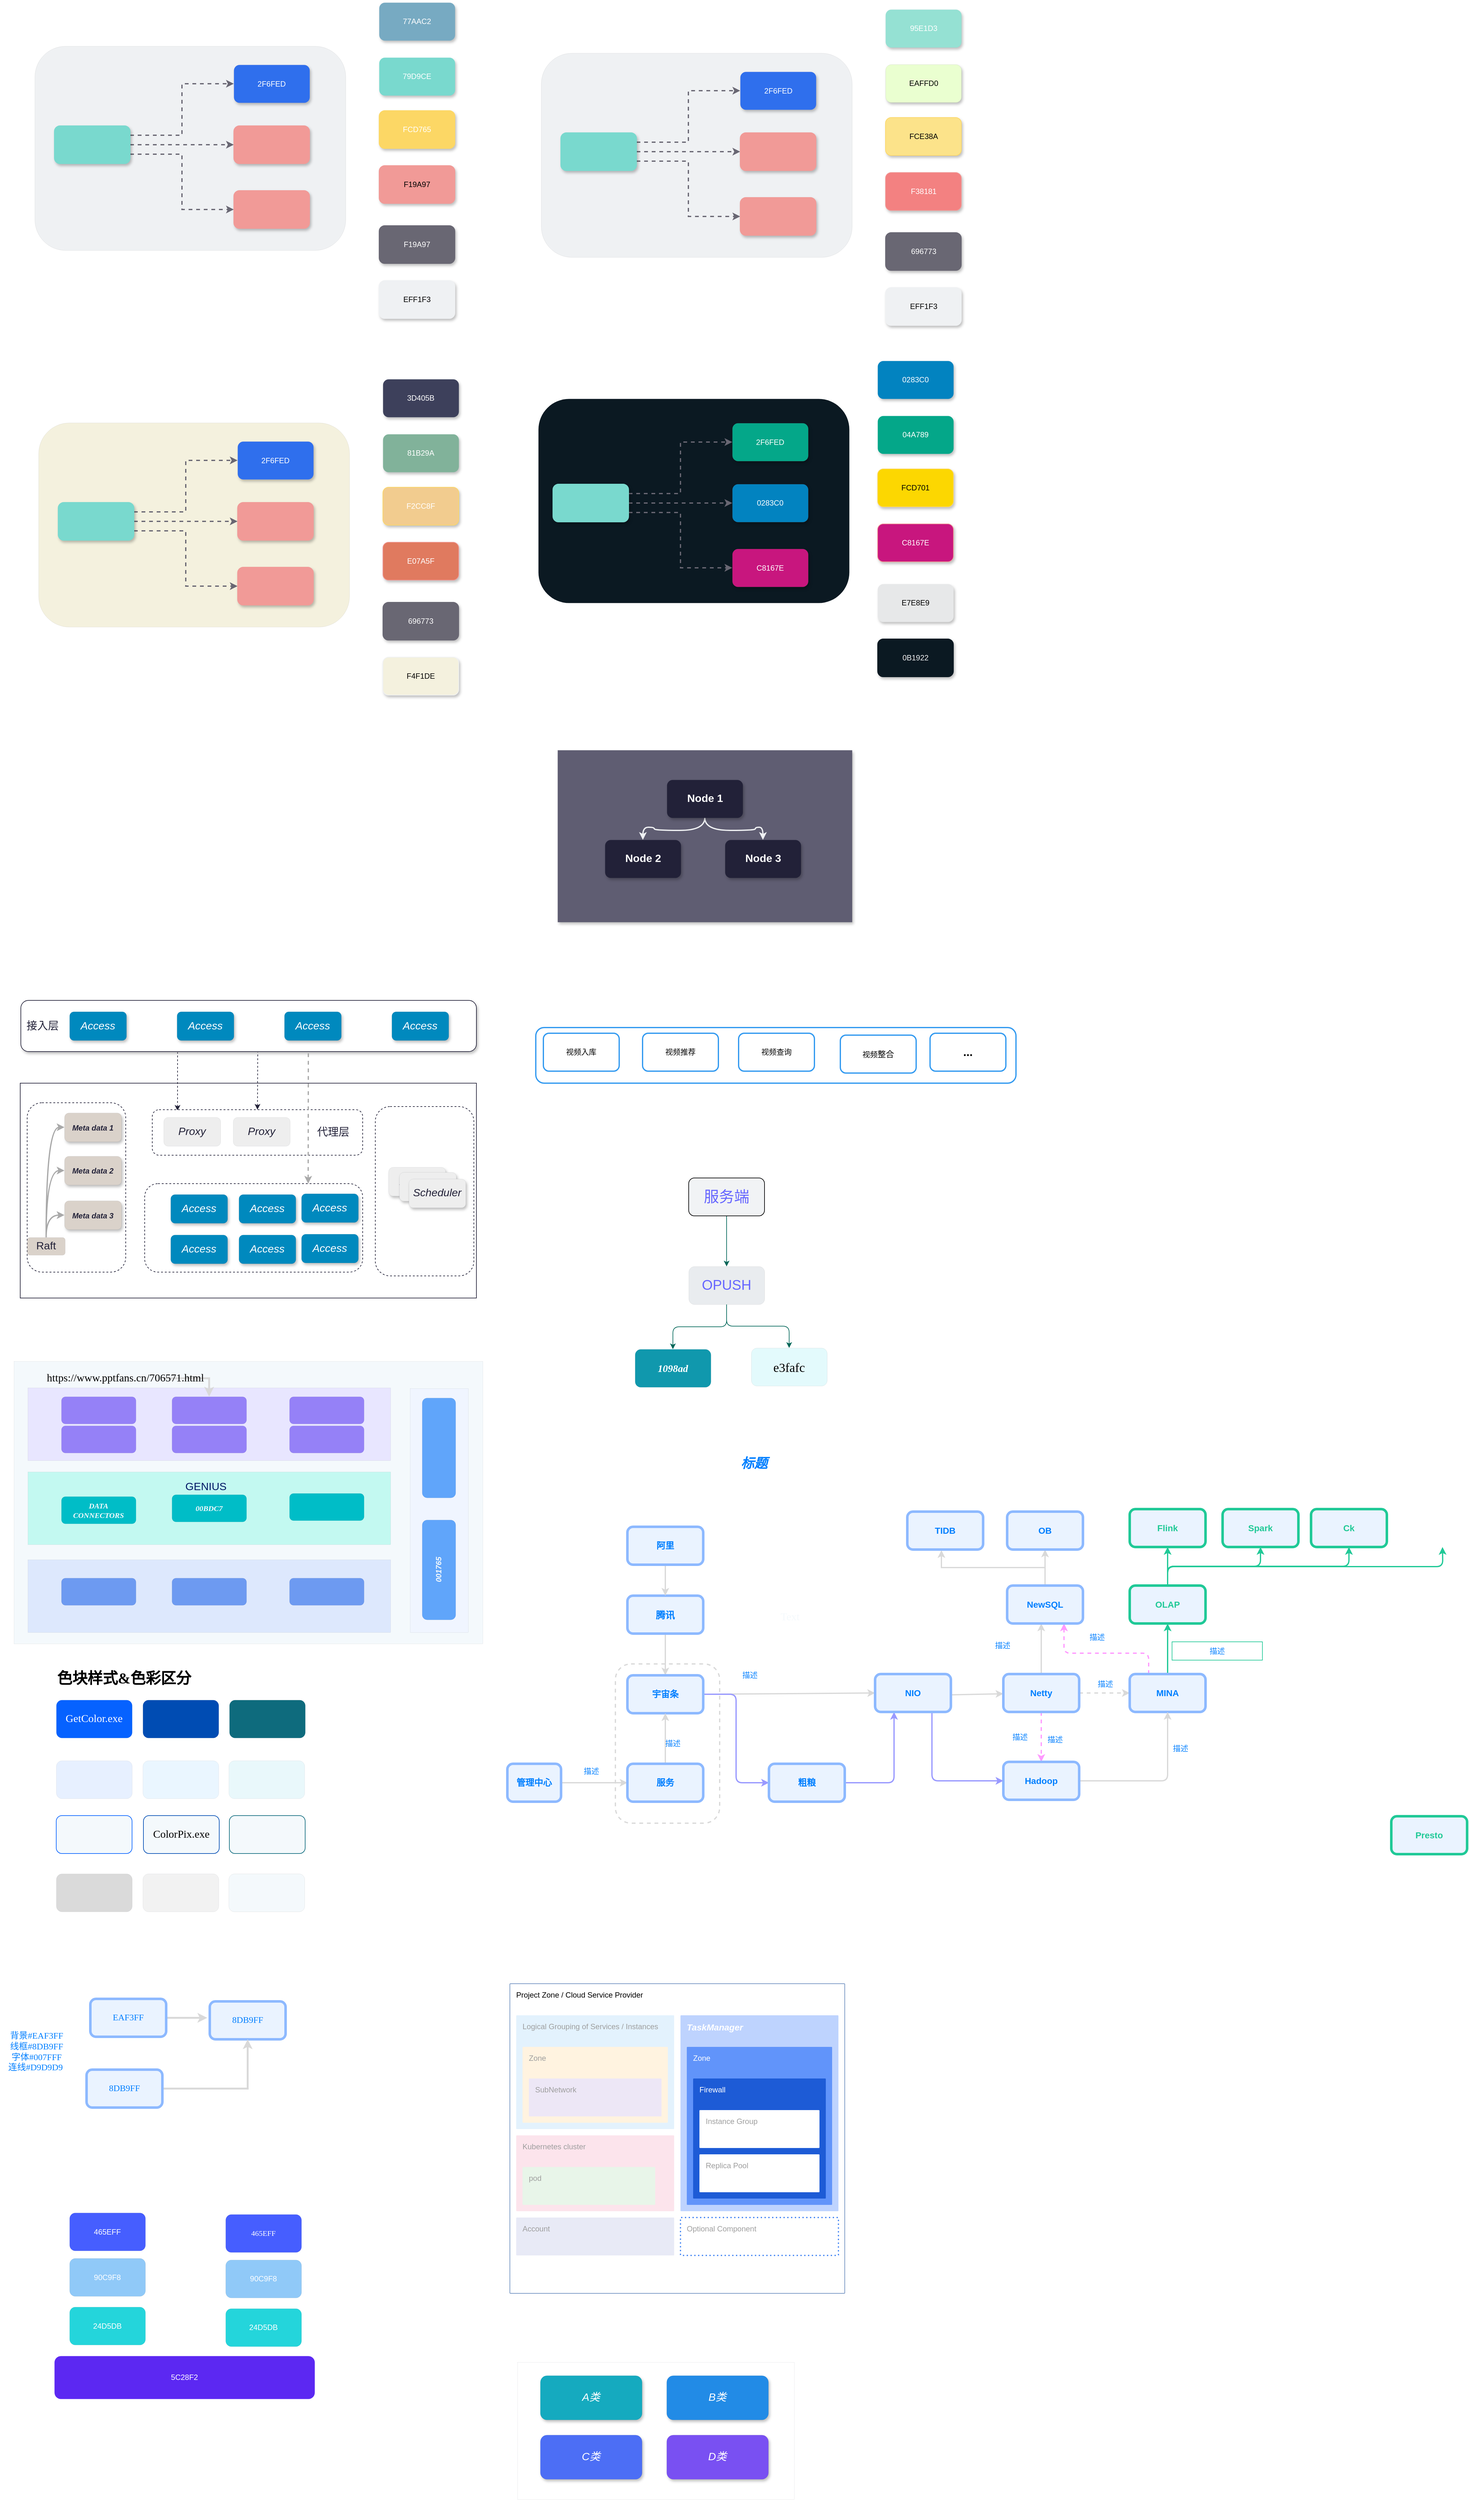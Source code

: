 <mxfile version="20.3.2" type="github">
  <diagram id="llJ7z0Gji51JeSnajiMM" name="第 1 页">
    <mxGraphModel dx="1422" dy="706" grid="0" gridSize="10" guides="1" tooltips="1" connect="1" arrows="1" fold="1" page="1" pageScale="1" pageWidth="827" pageHeight="1169" math="0" shadow="0">
      <root>
        <mxCell id="0" />
        <mxCell id="1" parent="0" />
        <mxCell id="q62LZAC1qhZ32H_XYZBD-136" value="" style="rounded=0;whiteSpace=wrap;html=1;shadow=0;glass=0;sketch=0;fontSize=12;fontColor=#222138;strokeColor=#222138;strokeWidth=0;fillColor=#F4F9FC;" parent="1" vertex="1">
          <mxGeometry x="46" y="2180" width="742" height="447" as="geometry" />
        </mxCell>
        <mxCell id="q62LZAC1qhZ32H_XYZBD-12" value="" style="rounded=1;whiteSpace=wrap;html=1;shadow=0;fillColor=#EFF1F3;strokeWidth=0;dashed=1;" parent="1" vertex="1">
          <mxGeometry x="79" y="99" width="492" height="323" as="geometry" />
        </mxCell>
        <mxCell id="q62LZAC1qhZ32H_XYZBD-19" style="edgeStyle=orthogonalEdgeStyle;rounded=0;orthogonalLoop=1;jettySize=auto;html=1;exitX=1;exitY=0.5;exitDx=0;exitDy=0;fontColor=#FFFFFF;strokeWidth=2;strokeColor=#696773;dashed=1;" parent="1" source="q62LZAC1qhZ32H_XYZBD-1" target="q62LZAC1qhZ32H_XYZBD-16" edge="1">
          <mxGeometry relative="1" as="geometry" />
        </mxCell>
        <mxCell id="q62LZAC1qhZ32H_XYZBD-20" style="edgeStyle=orthogonalEdgeStyle;rounded=0;orthogonalLoop=1;jettySize=auto;html=1;exitX=1;exitY=0.75;exitDx=0;exitDy=0;entryX=0;entryY=0.5;entryDx=0;entryDy=0;fontColor=#FFFFFF;strokeColor=#696773;strokeWidth=2;dashed=1;" parent="1" source="q62LZAC1qhZ32H_XYZBD-1" target="q62LZAC1qhZ32H_XYZBD-18" edge="1">
          <mxGeometry relative="1" as="geometry" />
        </mxCell>
        <mxCell id="q62LZAC1qhZ32H_XYZBD-21" style="edgeStyle=orthogonalEdgeStyle;rounded=0;orthogonalLoop=1;jettySize=auto;html=1;exitX=1;exitY=0.25;exitDx=0;exitDy=0;entryX=0;entryY=0.5;entryDx=0;entryDy=0;fontColor=#FFFFFF;strokeColor=#696773;strokeWidth=2;dashed=1;" parent="1" source="q62LZAC1qhZ32H_XYZBD-1" target="q62LZAC1qhZ32H_XYZBD-15" edge="1">
          <mxGeometry relative="1" as="geometry" />
        </mxCell>
        <mxCell id="q62LZAC1qhZ32H_XYZBD-1" value="" style="rounded=1;whiteSpace=wrap;html=1;fillColor=#79D9CE;strokeColor=#79D9CE;shadow=1;" parent="1" vertex="1">
          <mxGeometry x="110" y="225" width="120" height="60" as="geometry" />
        </mxCell>
        <mxCell id="q62LZAC1qhZ32H_XYZBD-2" value="&lt;font color=&quot;#ffffff&quot;&gt;77AAC2&lt;/font&gt;" style="whiteSpace=wrap;html=1;rounded=1;fillColor=#77AAC2;shadow=1;strokeWidth=0;strokeColor=#77AAC2;" parent="1" vertex="1">
          <mxGeometry x="624" y="30" width="120" height="60" as="geometry" />
        </mxCell>
        <mxCell id="q62LZAC1qhZ32H_XYZBD-4" value="&lt;font color=&quot;#ffffff&quot;&gt;79D9CE&lt;/font&gt;" style="whiteSpace=wrap;html=1;rounded=1;fillColor=#79D9CE;strokeColor=#79D9CE;strokeWidth=0;shadow=1;" parent="1" vertex="1">
          <mxGeometry x="624" y="117" width="120" height="60" as="geometry" />
        </mxCell>
        <mxCell id="q62LZAC1qhZ32H_XYZBD-6" value="&lt;font color=&quot;#ffffff&quot;&gt;FCD765&lt;/font&gt;" style="whiteSpace=wrap;html=1;rounded=1;fillColor=#FCD765;strokeColor=#FCD765;shadow=1;" parent="1" vertex="1">
          <mxGeometry x="624" y="201" width="120" height="60" as="geometry" />
        </mxCell>
        <mxCell id="q62LZAC1qhZ32H_XYZBD-7" value="F19A97" style="whiteSpace=wrap;html=1;rounded=1;fillColor=#F19A97;strokeColor=#F19A97;shadow=1;glass=0;sketch=0;" parent="1" vertex="1">
          <mxGeometry x="624" y="288" width="120" height="60" as="geometry" />
        </mxCell>
        <mxCell id="q62LZAC1qhZ32H_XYZBD-8" value="&lt;font color=&quot;#ffffff&quot;&gt;F19A97&lt;/font&gt;" style="whiteSpace=wrap;html=1;rounded=1;fillColor=#696773;strokeColor=#696773;shadow=1;" parent="1" vertex="1">
          <mxGeometry x="624" y="383" width="120" height="60" as="geometry" />
        </mxCell>
        <mxCell id="q62LZAC1qhZ32H_XYZBD-9" value="EFF1F3" style="whiteSpace=wrap;html=1;rounded=1;fillColor=#EFF1F3;strokeColor=#EFF1F3;shadow=1;" parent="1" vertex="1">
          <mxGeometry x="624" y="470" width="120" height="60" as="geometry" />
        </mxCell>
        <mxCell id="q62LZAC1qhZ32H_XYZBD-15" value="&lt;font color=&quot;#ffffff&quot;&gt;2F6FED&lt;/font&gt;" style="whiteSpace=wrap;html=1;rounded=1;fillColor=#2F6FED;strokeColor=#F19A97;shadow=1;glass=0;sketch=0;strokeWidth=0;" parent="1" vertex="1">
          <mxGeometry x="394" y="128.5" width="120" height="60" as="geometry" />
        </mxCell>
        <mxCell id="q62LZAC1qhZ32H_XYZBD-16" value="" style="whiteSpace=wrap;html=1;fillColor=#F19A97;strokeColor=#F19A97;rounded=1;shadow=1;glass=0;sketch=0;" parent="1" vertex="1">
          <mxGeometry x="394" y="225" width="120" height="60" as="geometry" />
        </mxCell>
        <mxCell id="q62LZAC1qhZ32H_XYZBD-18" value="" style="whiteSpace=wrap;html=1;fillColor=#F19A97;strokeColor=#F19A97;rounded=1;shadow=1;glass=0;sketch=0;" parent="1" vertex="1">
          <mxGeometry x="394" y="327.5" width="120" height="60" as="geometry" />
        </mxCell>
        <mxCell id="q62LZAC1qhZ32H_XYZBD-24" value="Text" style="text;html=1;align=center;verticalAlign=middle;resizable=0;points=[];autosize=1;strokeColor=none;fillColor=none;fontColor=#FFFFFF;" parent="1" vertex="1">
          <mxGeometry x="488" y="558" width="40" height="20" as="geometry" />
        </mxCell>
        <mxCell id="q62LZAC1qhZ32H_XYZBD-25" value="" style="rounded=1;whiteSpace=wrap;html=1;shadow=0;fillColor=#F4F1DE;strokeWidth=0;dashed=1;" parent="1" vertex="1">
          <mxGeometry x="85" y="695" width="492" height="323" as="geometry" />
        </mxCell>
        <mxCell id="q62LZAC1qhZ32H_XYZBD-26" style="edgeStyle=orthogonalEdgeStyle;rounded=0;orthogonalLoop=1;jettySize=auto;html=1;exitX=1;exitY=0.5;exitDx=0;exitDy=0;fontColor=#FFFFFF;strokeWidth=2;strokeColor=#696773;dashed=1;" parent="1" source="q62LZAC1qhZ32H_XYZBD-29" target="q62LZAC1qhZ32H_XYZBD-37" edge="1">
          <mxGeometry relative="1" as="geometry" />
        </mxCell>
        <mxCell id="q62LZAC1qhZ32H_XYZBD-27" style="edgeStyle=orthogonalEdgeStyle;rounded=0;orthogonalLoop=1;jettySize=auto;html=1;exitX=1;exitY=0.75;exitDx=0;exitDy=0;entryX=0;entryY=0.5;entryDx=0;entryDy=0;fontColor=#FFFFFF;strokeColor=#696773;strokeWidth=2;dashed=1;" parent="1" source="q62LZAC1qhZ32H_XYZBD-29" target="q62LZAC1qhZ32H_XYZBD-38" edge="1">
          <mxGeometry relative="1" as="geometry" />
        </mxCell>
        <mxCell id="q62LZAC1qhZ32H_XYZBD-28" style="edgeStyle=orthogonalEdgeStyle;rounded=0;orthogonalLoop=1;jettySize=auto;html=1;exitX=1;exitY=0.25;exitDx=0;exitDy=0;entryX=0;entryY=0.5;entryDx=0;entryDy=0;fontColor=#FFFFFF;strokeColor=#696773;strokeWidth=2;dashed=1;" parent="1" source="q62LZAC1qhZ32H_XYZBD-29" target="q62LZAC1qhZ32H_XYZBD-36" edge="1">
          <mxGeometry relative="1" as="geometry" />
        </mxCell>
        <mxCell id="q62LZAC1qhZ32H_XYZBD-29" value="" style="rounded=1;whiteSpace=wrap;html=1;fillColor=#79D9CE;strokeColor=#79D9CE;shadow=1;" parent="1" vertex="1">
          <mxGeometry x="116" y="821" width="120" height="60" as="geometry" />
        </mxCell>
        <mxCell id="q62LZAC1qhZ32H_XYZBD-30" value="&lt;font color=&quot;#ffffff&quot;&gt;3D405B&lt;/font&gt;" style="whiteSpace=wrap;html=1;rounded=1;fillColor=#3D405B;shadow=1;strokeWidth=0;strokeColor=#77AAC2;" parent="1" vertex="1">
          <mxGeometry x="630" y="626" width="120" height="60" as="geometry" />
        </mxCell>
        <mxCell id="q62LZAC1qhZ32H_XYZBD-31" value="&lt;font color=&quot;#ffffff&quot;&gt;81B29A&lt;/font&gt;" style="whiteSpace=wrap;html=1;rounded=1;fillColor=#81B29A;strokeColor=#79D9CE;strokeWidth=0;shadow=1;" parent="1" vertex="1">
          <mxGeometry x="630" y="713" width="120" height="60" as="geometry" />
        </mxCell>
        <mxCell id="q62LZAC1qhZ32H_XYZBD-32" value="&lt;font color=&quot;#ffffff&quot;&gt;F2CC8F&lt;/font&gt;" style="whiteSpace=wrap;html=1;rounded=1;fillColor=#F2CC8F;strokeColor=#FCD765;shadow=1;" parent="1" vertex="1">
          <mxGeometry x="630" y="797" width="120" height="60" as="geometry" />
        </mxCell>
        <mxCell id="q62LZAC1qhZ32H_XYZBD-33" value="&lt;font color=&quot;#ffffff&quot;&gt;E07A5F&lt;/font&gt;" style="whiteSpace=wrap;html=1;rounded=1;fillColor=#E07A5F;strokeColor=#F19A97;shadow=1;glass=0;sketch=0;" parent="1" vertex="1">
          <mxGeometry x="630" y="884" width="120" height="60" as="geometry" />
        </mxCell>
        <mxCell id="q62LZAC1qhZ32H_XYZBD-34" value="&lt;font color=&quot;#ffffff&quot;&gt;696773&lt;/font&gt;" style="whiteSpace=wrap;html=1;rounded=1;fillColor=#696773;strokeColor=#696773;shadow=1;" parent="1" vertex="1">
          <mxGeometry x="630" y="979" width="120" height="60" as="geometry" />
        </mxCell>
        <mxCell id="q62LZAC1qhZ32H_XYZBD-35" value="F4F1DE" style="whiteSpace=wrap;html=1;rounded=1;fillColor=#F4F1DE;strokeColor=#EFF1F3;shadow=1;" parent="1" vertex="1">
          <mxGeometry x="630" y="1066" width="120" height="60" as="geometry" />
        </mxCell>
        <mxCell id="q62LZAC1qhZ32H_XYZBD-36" value="&lt;font color=&quot;#ffffff&quot;&gt;2F6FED&lt;/font&gt;" style="whiteSpace=wrap;html=1;rounded=1;fillColor=#2F6FED;strokeColor=#F19A97;shadow=1;glass=0;sketch=0;strokeWidth=0;" parent="1" vertex="1">
          <mxGeometry x="400" y="724.5" width="120" height="60" as="geometry" />
        </mxCell>
        <mxCell id="q62LZAC1qhZ32H_XYZBD-37" value="" style="whiteSpace=wrap;html=1;fillColor=#F19A97;strokeColor=#F19A97;rounded=1;shadow=1;glass=0;sketch=0;" parent="1" vertex="1">
          <mxGeometry x="400" y="821" width="120" height="60" as="geometry" />
        </mxCell>
        <mxCell id="q62LZAC1qhZ32H_XYZBD-38" value="" style="whiteSpace=wrap;html=1;fillColor=#F19A97;strokeColor=#F19A97;rounded=1;shadow=1;glass=0;sketch=0;" parent="1" vertex="1">
          <mxGeometry x="400" y="923.5" width="120" height="60" as="geometry" />
        </mxCell>
        <mxCell id="q62LZAC1qhZ32H_XYZBD-39" value="" style="rounded=1;whiteSpace=wrap;html=1;shadow=0;fillColor=#0B1922;strokeWidth=0;dashed=1;" parent="1" vertex="1">
          <mxGeometry x="876" y="657" width="492" height="323" as="geometry" />
        </mxCell>
        <mxCell id="q62LZAC1qhZ32H_XYZBD-40" style="edgeStyle=orthogonalEdgeStyle;rounded=0;orthogonalLoop=1;jettySize=auto;html=1;exitX=1;exitY=0.5;exitDx=0;exitDy=0;fontColor=#FFFFFF;strokeWidth=2;strokeColor=#696773;dashed=1;" parent="1" source="q62LZAC1qhZ32H_XYZBD-43" target="q62LZAC1qhZ32H_XYZBD-51" edge="1">
          <mxGeometry relative="1" as="geometry" />
        </mxCell>
        <mxCell id="q62LZAC1qhZ32H_XYZBD-41" style="edgeStyle=orthogonalEdgeStyle;rounded=0;orthogonalLoop=1;jettySize=auto;html=1;exitX=1;exitY=0.75;exitDx=0;exitDy=0;entryX=0;entryY=0.5;entryDx=0;entryDy=0;fontColor=#FFFFFF;strokeColor=#696773;strokeWidth=2;dashed=1;" parent="1" source="q62LZAC1qhZ32H_XYZBD-43" target="q62LZAC1qhZ32H_XYZBD-52" edge="1">
          <mxGeometry relative="1" as="geometry" />
        </mxCell>
        <mxCell id="q62LZAC1qhZ32H_XYZBD-42" style="edgeStyle=orthogonalEdgeStyle;rounded=0;orthogonalLoop=1;jettySize=auto;html=1;exitX=1;exitY=0.25;exitDx=0;exitDy=0;entryX=0;entryY=0.5;entryDx=0;entryDy=0;fontColor=#FFFFFF;strokeColor=#696773;strokeWidth=2;dashed=1;" parent="1" source="q62LZAC1qhZ32H_XYZBD-43" target="q62LZAC1qhZ32H_XYZBD-50" edge="1">
          <mxGeometry relative="1" as="geometry" />
        </mxCell>
        <mxCell id="q62LZAC1qhZ32H_XYZBD-43" value="" style="rounded=1;whiteSpace=wrap;html=1;fillColor=#79D9CE;strokeColor=#79D9CE;shadow=1;" parent="1" vertex="1">
          <mxGeometry x="899" y="792" width="120" height="60" as="geometry" />
        </mxCell>
        <mxCell id="q62LZAC1qhZ32H_XYZBD-44" value="&lt;font color=&quot;#ffffff&quot;&gt;0283C0&lt;/font&gt;" style="whiteSpace=wrap;html=1;rounded=1;fillColor=#0283C0;shadow=1;strokeWidth=0;strokeColor=#77AAC2;" parent="1" vertex="1">
          <mxGeometry x="1413" y="597" width="120" height="60" as="geometry" />
        </mxCell>
        <mxCell id="q62LZAC1qhZ32H_XYZBD-45" value="&lt;font color=&quot;#ffffff&quot;&gt;04A789&lt;/font&gt;" style="whiteSpace=wrap;html=1;rounded=1;fillColor=#04A789;strokeColor=#79D9CE;strokeWidth=0;shadow=1;" parent="1" vertex="1">
          <mxGeometry x="1413" y="684" width="120" height="60" as="geometry" />
        </mxCell>
        <mxCell id="q62LZAC1qhZ32H_XYZBD-46" value="FCD701" style="whiteSpace=wrap;html=1;rounded=1;fillColor=#FCD701;strokeColor=#FCD765;shadow=1;" parent="1" vertex="1">
          <mxGeometry x="1413" y="768" width="120" height="60" as="geometry" />
        </mxCell>
        <mxCell id="q62LZAC1qhZ32H_XYZBD-47" value="&lt;font color=&quot;#ffffff&quot;&gt;C8167E&lt;/font&gt;" style="whiteSpace=wrap;html=1;rounded=1;fillColor=#C8167E;strokeColor=#F19A97;shadow=1;glass=0;sketch=0;" parent="1" vertex="1">
          <mxGeometry x="1413" y="855" width="120" height="60" as="geometry" />
        </mxCell>
        <mxCell id="q62LZAC1qhZ32H_XYZBD-48" value="E7E8E9" style="whiteSpace=wrap;html=1;rounded=1;fillColor=#E7E8E9;strokeColor=#E7E8E9;shadow=1;strokeWidth=0;" parent="1" vertex="1">
          <mxGeometry x="1413" y="950" width="120" height="60" as="geometry" />
        </mxCell>
        <mxCell id="q62LZAC1qhZ32H_XYZBD-49" value="&lt;font color=&quot;#eff1f3&quot;&gt;0B1922&lt;/font&gt;" style="whiteSpace=wrap;html=1;rounded=1;fillColor=#0B1922;strokeColor=#0B1922;shadow=1;" parent="1" vertex="1">
          <mxGeometry x="1413" y="1037" width="120" height="60" as="geometry" />
        </mxCell>
        <mxCell id="q62LZAC1qhZ32H_XYZBD-50" value="&lt;font color=&quot;#ffffff&quot;&gt;2F6FED&lt;/font&gt;" style="whiteSpace=wrap;html=1;rounded=1;fillColor=#04A789;strokeColor=#F19A97;shadow=1;glass=0;sketch=0;strokeWidth=0;" parent="1" vertex="1">
          <mxGeometry x="1183" y="695.5" width="120" height="60" as="geometry" />
        </mxCell>
        <mxCell id="q62LZAC1qhZ32H_XYZBD-51" value="0283C0" style="whiteSpace=wrap;html=1;fillColor=#0283C0;strokeColor=#F19A97;rounded=1;shadow=1;glass=0;sketch=0;fontColor=#FFFFFF;strokeWidth=0;" parent="1" vertex="1">
          <mxGeometry x="1183" y="792" width="120" height="60" as="geometry" />
        </mxCell>
        <mxCell id="q62LZAC1qhZ32H_XYZBD-52" value="C8167E" style="whiteSpace=wrap;html=1;fillColor=#C8167E;strokeColor=#F19A97;rounded=1;shadow=1;glass=0;sketch=0;fontColor=#FFFFFF;strokeWidth=0;" parent="1" vertex="1">
          <mxGeometry x="1183" y="894.5" width="120" height="60" as="geometry" />
        </mxCell>
        <mxCell id="q62LZAC1qhZ32H_XYZBD-53" value="" style="rounded=1;whiteSpace=wrap;html=1;shadow=0;fillColor=#EFF1F3;strokeWidth=0;dashed=1;" parent="1" vertex="1">
          <mxGeometry x="880.5" y="110" width="492" height="323" as="geometry" />
        </mxCell>
        <mxCell id="q62LZAC1qhZ32H_XYZBD-54" style="edgeStyle=orthogonalEdgeStyle;rounded=0;orthogonalLoop=1;jettySize=auto;html=1;exitX=1;exitY=0.5;exitDx=0;exitDy=0;fontColor=#FFFFFF;strokeWidth=2;strokeColor=#696773;dashed=1;" parent="1" source="q62LZAC1qhZ32H_XYZBD-57" target="q62LZAC1qhZ32H_XYZBD-65" edge="1">
          <mxGeometry relative="1" as="geometry" />
        </mxCell>
        <mxCell id="q62LZAC1qhZ32H_XYZBD-55" style="edgeStyle=orthogonalEdgeStyle;rounded=0;orthogonalLoop=1;jettySize=auto;html=1;exitX=1;exitY=0.75;exitDx=0;exitDy=0;entryX=0;entryY=0.5;entryDx=0;entryDy=0;fontColor=#FFFFFF;strokeColor=#696773;strokeWidth=2;dashed=1;" parent="1" source="q62LZAC1qhZ32H_XYZBD-57" target="q62LZAC1qhZ32H_XYZBD-66" edge="1">
          <mxGeometry relative="1" as="geometry" />
        </mxCell>
        <mxCell id="q62LZAC1qhZ32H_XYZBD-56" style="edgeStyle=orthogonalEdgeStyle;rounded=0;orthogonalLoop=1;jettySize=auto;html=1;exitX=1;exitY=0.25;exitDx=0;exitDy=0;entryX=0;entryY=0.5;entryDx=0;entryDy=0;fontColor=#FFFFFF;strokeColor=#696773;strokeWidth=2;dashed=1;" parent="1" source="q62LZAC1qhZ32H_XYZBD-57" target="q62LZAC1qhZ32H_XYZBD-64" edge="1">
          <mxGeometry relative="1" as="geometry" />
        </mxCell>
        <mxCell id="q62LZAC1qhZ32H_XYZBD-57" value="" style="rounded=1;whiteSpace=wrap;html=1;fillColor=#79D9CE;strokeColor=#79D9CE;shadow=1;" parent="1" vertex="1">
          <mxGeometry x="911.5" y="236" width="120" height="60" as="geometry" />
        </mxCell>
        <mxCell id="q62LZAC1qhZ32H_XYZBD-58" value="&lt;font color=&quot;#ffffff&quot;&gt;95E1D3&lt;/font&gt;" style="whiteSpace=wrap;html=1;rounded=1;fillColor=#95e1d3;shadow=1;strokeWidth=0;strokeColor=#77AAC2;" parent="1" vertex="1">
          <mxGeometry x="1425.5" y="41" width="120" height="60" as="geometry" />
        </mxCell>
        <mxCell id="q62LZAC1qhZ32H_XYZBD-59" value="EAFFD0" style="whiteSpace=wrap;html=1;rounded=1;fillColor=#EAFFD0;strokeColor=#000000;strokeWidth=0;shadow=1;" parent="1" vertex="1">
          <mxGeometry x="1425.5" y="128" width="120" height="60" as="geometry" />
        </mxCell>
        <mxCell id="q62LZAC1qhZ32H_XYZBD-60" value="FCE38A" style="whiteSpace=wrap;html=1;rounded=1;fillColor=#FCE38A;strokeColor=#FCD765;shadow=1;" parent="1" vertex="1">
          <mxGeometry x="1425.5" y="212" width="120" height="60" as="geometry" />
        </mxCell>
        <mxCell id="q62LZAC1qhZ32H_XYZBD-61" value="&lt;font color=&quot;#ffffff&quot;&gt;F38181&lt;/font&gt;" style="whiteSpace=wrap;html=1;rounded=1;fillColor=#F38181;strokeColor=#F19A97;shadow=1;glass=0;sketch=0;" parent="1" vertex="1">
          <mxGeometry x="1425.5" y="299" width="120" height="60" as="geometry" />
        </mxCell>
        <mxCell id="q62LZAC1qhZ32H_XYZBD-62" value="&lt;font color=&quot;#ffffff&quot;&gt;696773&lt;/font&gt;" style="whiteSpace=wrap;html=1;rounded=1;fillColor=#696773;strokeColor=#696773;shadow=1;" parent="1" vertex="1">
          <mxGeometry x="1425.5" y="394" width="120" height="60" as="geometry" />
        </mxCell>
        <mxCell id="q62LZAC1qhZ32H_XYZBD-63" value="EFF1F3" style="whiteSpace=wrap;html=1;rounded=1;fillColor=#EFF1F3;strokeColor=#EFF1F3;shadow=1;" parent="1" vertex="1">
          <mxGeometry x="1425.5" y="481" width="120" height="60" as="geometry" />
        </mxCell>
        <mxCell id="q62LZAC1qhZ32H_XYZBD-64" value="&lt;font color=&quot;#ffffff&quot;&gt;2F6FED&lt;/font&gt;" style="whiteSpace=wrap;html=1;rounded=1;fillColor=#2F6FED;strokeColor=#F19A97;shadow=1;glass=0;sketch=0;strokeWidth=0;" parent="1" vertex="1">
          <mxGeometry x="1195.5" y="139.5" width="120" height="60" as="geometry" />
        </mxCell>
        <mxCell id="q62LZAC1qhZ32H_XYZBD-65" value="" style="whiteSpace=wrap;html=1;fillColor=#F19A97;strokeColor=#F19A97;rounded=1;shadow=1;glass=0;sketch=0;" parent="1" vertex="1">
          <mxGeometry x="1195.5" y="236" width="120" height="60" as="geometry" />
        </mxCell>
        <mxCell id="q62LZAC1qhZ32H_XYZBD-66" value="" style="whiteSpace=wrap;html=1;fillColor=#F19A97;strokeColor=#F19A97;rounded=1;shadow=1;glass=0;sketch=0;" parent="1" vertex="1">
          <mxGeometry x="1195.5" y="338.5" width="120" height="60" as="geometry" />
        </mxCell>
        <mxCell id="q62LZAC1qhZ32H_XYZBD-67" value="" style="rounded=0;whiteSpace=wrap;html=1;shadow=1;glass=0;dashed=1;sketch=0;fontColor=#FFFFFF;strokeColor=#0B1922;strokeWidth=0;fillColor=#5F5D72;" parent="1" vertex="1">
          <mxGeometry x="906.5" y="1213" width="466" height="272" as="geometry" />
        </mxCell>
        <mxCell id="q62LZAC1qhZ32H_XYZBD-70" value="" style="edgeStyle=orthogonalEdgeStyle;rounded=0;orthogonalLoop=1;jettySize=auto;html=1;fontColor=#FFFFFF;strokeColor=#EFF1F3;strokeWidth=2;curved=1;" parent="1" source="q62LZAC1qhZ32H_XYZBD-68" target="q62LZAC1qhZ32H_XYZBD-69" edge="1">
          <mxGeometry relative="1" as="geometry" />
        </mxCell>
        <mxCell id="q62LZAC1qhZ32H_XYZBD-72" value="" style="edgeStyle=orthogonalEdgeStyle;rounded=0;orthogonalLoop=1;jettySize=auto;html=1;fontColor=#FFFFFF;strokeColor=#EFF1F3;strokeWidth=2;curved=1;" parent="1" source="q62LZAC1qhZ32H_XYZBD-68" target="q62LZAC1qhZ32H_XYZBD-71" edge="1">
          <mxGeometry relative="1" as="geometry" />
        </mxCell>
        <mxCell id="q62LZAC1qhZ32H_XYZBD-68" value="&lt;b&gt;&lt;font style=&quot;font-size: 17px;&quot;&gt;Node 1&lt;/font&gt;&lt;/b&gt;" style="rounded=1;whiteSpace=wrap;html=1;shadow=1;glass=0;dashed=1;sketch=0;fontColor=#FFFFFF;strokeColor=#0B1922;strokeWidth=0;fillColor=#222138;" parent="1" vertex="1">
          <mxGeometry x="1079.5" y="1260" width="120" height="60" as="geometry" />
        </mxCell>
        <mxCell id="q62LZAC1qhZ32H_XYZBD-69" value="&lt;b&gt;&lt;font style=&quot;font-size: 17px;&quot;&gt;Node 2&lt;/font&gt;&lt;/b&gt;" style="whiteSpace=wrap;html=1;fillColor=#222138;strokeColor=#0B1922;fontColor=#FFFFFF;rounded=1;shadow=1;glass=0;dashed=1;sketch=0;strokeWidth=0;" parent="1" vertex="1">
          <mxGeometry x="981.5" y="1355" width="120" height="60" as="geometry" />
        </mxCell>
        <mxCell id="q62LZAC1qhZ32H_XYZBD-71" value="&lt;b&gt;&lt;font style=&quot;font-size: 17px;&quot;&gt;Node 3&lt;/font&gt;&lt;/b&gt;" style="whiteSpace=wrap;html=1;fillColor=#222138;strokeColor=#0B1922;fontColor=#FFFFFF;rounded=1;shadow=1;glass=0;dashed=1;sketch=0;strokeWidth=0;" parent="1" vertex="1">
          <mxGeometry x="1171.5" y="1355" width="120" height="60" as="geometry" />
        </mxCell>
        <mxCell id="q62LZAC1qhZ32H_XYZBD-73" value="" style="rounded=1;whiteSpace=wrap;html=1;shadow=1;glass=0;sketch=0;fontSize=17;fontColor=#FFFFFF;strokeColor=#222138;strokeWidth=1;fillColor=#FFFFFF;" parent="1" vertex="1">
          <mxGeometry x="57" y="1609" width="721" height="81" as="geometry" />
        </mxCell>
        <mxCell id="q62LZAC1qhZ32H_XYZBD-74" value="Access" style="rounded=1;whiteSpace=wrap;html=1;shadow=1;glass=0;dashed=1;sketch=0;fontSize=17;fontColor=#FFFFFF;strokeColor=#0B1922;strokeWidth=0;fillColor=#0089BE;fontStyle=2" parent="1" vertex="1">
          <mxGeometry x="134" y="1626.75" width="90" height="45.5" as="geometry" />
        </mxCell>
        <mxCell id="q62LZAC1qhZ32H_XYZBD-75" value="&lt;font color=&quot;#222138&quot;&gt;接入层&lt;/font&gt;" style="text;html=1;strokeColor=none;fillColor=none;align=center;verticalAlign=middle;whiteSpace=wrap;rounded=0;shadow=1;glass=0;sketch=0;fontSize=17;fontColor=#FFFFFF;" parent="1" vertex="1">
          <mxGeometry x="61" y="1631.5" width="61" height="36" as="geometry" />
        </mxCell>
        <mxCell id="q62LZAC1qhZ32H_XYZBD-76" value="Access" style="rounded=1;whiteSpace=wrap;html=1;shadow=1;glass=0;dashed=1;sketch=0;fontSize=17;fontColor=#FFFFFF;strokeColor=#0B1922;strokeWidth=0;fillColor=#0089BE;fontStyle=2" parent="1" vertex="1">
          <mxGeometry x="304" y="1626.75" width="90" height="45.5" as="geometry" />
        </mxCell>
        <mxCell id="q62LZAC1qhZ32H_XYZBD-78" value="Access" style="rounded=1;whiteSpace=wrap;html=1;shadow=1;glass=0;dashed=1;sketch=0;fontSize=17;fontColor=#FFFFFF;strokeColor=#0B1922;strokeWidth=0;fillColor=#0089BE;fontStyle=2" parent="1" vertex="1">
          <mxGeometry x="474" y="1626.75" width="90" height="45.5" as="geometry" />
        </mxCell>
        <mxCell id="q62LZAC1qhZ32H_XYZBD-80" value="Access" style="rounded=1;whiteSpace=wrap;html=1;shadow=1;glass=0;dashed=1;sketch=0;fontSize=17;fontColor=#FFFFFF;strokeColor=#0B1922;strokeWidth=0;fillColor=#0089BE;fontStyle=2" parent="1" vertex="1">
          <mxGeometry x="644" y="1626.75" width="90" height="45.5" as="geometry" />
        </mxCell>
        <mxCell id="q62LZAC1qhZ32H_XYZBD-82" value="" style="rounded=0;whiteSpace=wrap;html=1;shadow=0;glass=0;sketch=0;fontSize=17;fontColor=#FFFFFF;strokeColor=#222138;strokeWidth=1;fillColor=#FFFFFF;" parent="1" vertex="1">
          <mxGeometry x="56" y="1740" width="722" height="340" as="geometry" />
        </mxCell>
        <mxCell id="q62LZAC1qhZ32H_XYZBD-83" value="" style="rounded=1;whiteSpace=wrap;html=1;shadow=0;glass=0;sketch=0;fontSize=17;fontColor=#FFFFFF;strokeColor=#222138;strokeWidth=1;fillColor=#FFFFFF;dashed=1;" parent="1" vertex="1">
          <mxGeometry x="67" y="1771" width="156" height="268" as="geometry" />
        </mxCell>
        <mxCell id="q62LZAC1qhZ32H_XYZBD-123" style="rounded=0;orthogonalLoop=1;jettySize=auto;html=1;exitX=0.12;exitY=0.023;exitDx=0;exitDy=0;fontSize=12;fontColor=#222138;strokeColor=#222138;strokeWidth=1;endArrow=none;endFill=0;startArrow=classic;startFill=1;entryX=0.344;entryY=1.014;entryDx=0;entryDy=0;entryPerimeter=0;exitPerimeter=0;dashed=1;" parent="1" source="q62LZAC1qhZ32H_XYZBD-84" target="q62LZAC1qhZ32H_XYZBD-73" edge="1">
          <mxGeometry relative="1" as="geometry">
            <mxPoint x="348.333" y="1694.5" as="targetPoint" />
          </mxGeometry>
        </mxCell>
        <mxCell id="q62LZAC1qhZ32H_XYZBD-124" style="edgeStyle=none;rounded=0;orthogonalLoop=1;jettySize=auto;html=1;exitX=0.5;exitY=0;exitDx=0;exitDy=0;entryX=0.52;entryY=1.014;entryDx=0;entryDy=0;entryPerimeter=0;fontSize=12;fontColor=#222138;strokeColor=#222138;strokeWidth=1;endArrow=none;endFill=0;startArrow=classic;startFill=1;dashed=1;" parent="1" source="q62LZAC1qhZ32H_XYZBD-84" target="q62LZAC1qhZ32H_XYZBD-73" edge="1">
          <mxGeometry relative="1" as="geometry" />
        </mxCell>
        <mxCell id="q62LZAC1qhZ32H_XYZBD-84" value="" style="rounded=1;whiteSpace=wrap;html=1;shadow=0;glass=0;sketch=0;fontSize=17;fontColor=#FFFFFF;strokeColor=#222138;strokeWidth=1;fillColor=#FFFFFF;dashed=1;" parent="1" vertex="1">
          <mxGeometry x="265" y="1782" width="333" height="72" as="geometry" />
        </mxCell>
        <mxCell id="q62LZAC1qhZ32H_XYZBD-125" style="edgeStyle=none;rounded=0;orthogonalLoop=1;jettySize=auto;html=1;exitX=0.75;exitY=0;exitDx=0;exitDy=0;fontSize=12;fontColor=#222138;strokeColor=#A9A9A9;strokeWidth=2;dashed=1;endArrow=none;endFill=0;startArrow=classic;startFill=1;" parent="1" source="q62LZAC1qhZ32H_XYZBD-85" edge="1">
          <mxGeometry relative="1" as="geometry">
            <mxPoint x="512" y="1692" as="targetPoint" />
          </mxGeometry>
        </mxCell>
        <mxCell id="q62LZAC1qhZ32H_XYZBD-85" value="" style="rounded=1;whiteSpace=wrap;html=1;shadow=0;glass=0;sketch=0;fontSize=17;fontColor=#FFFFFF;strokeColor=#222138;strokeWidth=1;fillColor=#FFFFFF;dashed=1;" parent="1" vertex="1">
          <mxGeometry x="253" y="1899" width="345" height="140" as="geometry" />
        </mxCell>
        <mxCell id="q62LZAC1qhZ32H_XYZBD-88" value="Access" style="rounded=1;whiteSpace=wrap;html=1;shadow=1;glass=0;dashed=1;sketch=0;fontSize=17;fontColor=#FFFFFF;strokeColor=#0B1922;strokeWidth=0;fillColor=#0089BE;fontStyle=2" parent="1" vertex="1">
          <mxGeometry x="294" y="1916" width="90" height="45.5" as="geometry" />
        </mxCell>
        <mxCell id="q62LZAC1qhZ32H_XYZBD-89" value="Access" style="rounded=1;whiteSpace=wrap;html=1;shadow=1;glass=0;dashed=1;sketch=0;fontSize=17;fontColor=#FFFFFF;strokeColor=#0B1922;strokeWidth=0;fillColor=#0089BE;fontStyle=2" parent="1" vertex="1">
          <mxGeometry x="294" y="1980" width="90" height="45.5" as="geometry" />
        </mxCell>
        <mxCell id="q62LZAC1qhZ32H_XYZBD-91" value="Access" style="rounded=1;whiteSpace=wrap;html=1;shadow=1;glass=0;dashed=1;sketch=0;fontSize=17;fontColor=#FFFFFF;strokeColor=#0B1922;strokeWidth=0;fillColor=#0089BE;fontStyle=2" parent="1" vertex="1">
          <mxGeometry x="402" y="1916" width="90" height="45.5" as="geometry" />
        </mxCell>
        <mxCell id="q62LZAC1qhZ32H_XYZBD-92" value="Access" style="rounded=1;whiteSpace=wrap;html=1;shadow=1;glass=0;dashed=1;sketch=0;fontSize=17;fontColor=#FFFFFF;strokeColor=#0B1922;strokeWidth=0;fillColor=#0089BE;fontStyle=2" parent="1" vertex="1">
          <mxGeometry x="402" y="1980" width="90" height="45.5" as="geometry" />
        </mxCell>
        <mxCell id="q62LZAC1qhZ32H_XYZBD-93" value="Access" style="rounded=1;whiteSpace=wrap;html=1;shadow=1;glass=0;dashed=1;sketch=0;fontSize=17;fontColor=#FFFFFF;strokeColor=#0B1922;strokeWidth=0;fillColor=#0089BE;fontStyle=2" parent="1" vertex="1">
          <mxGeometry x="501" y="1914.75" width="90" height="45.5" as="geometry" />
        </mxCell>
        <mxCell id="q62LZAC1qhZ32H_XYZBD-94" value="Access" style="rounded=1;whiteSpace=wrap;html=1;shadow=1;glass=0;dashed=1;sketch=0;fontSize=17;fontColor=#FFFFFF;strokeColor=#0B1922;strokeWidth=0;fillColor=#0089BE;fontStyle=2" parent="1" vertex="1">
          <mxGeometry x="501" y="1978.75" width="90" height="45.5" as="geometry" />
        </mxCell>
        <mxCell id="q62LZAC1qhZ32H_XYZBD-95" value="Proxy" style="rounded=1;whiteSpace=wrap;html=1;shadow=0;glass=0;sketch=0;fontSize=17;fontColor=#222138;strokeColor=#0B1922;strokeWidth=0;fillColor=#EEEEEE;fontStyle=2" parent="1" vertex="1">
          <mxGeometry x="283" y="1794" width="90" height="45.5" as="geometry" />
        </mxCell>
        <mxCell id="q62LZAC1qhZ32H_XYZBD-96" value="Proxy" style="rounded=1;whiteSpace=wrap;html=1;shadow=0;glass=0;sketch=0;fontSize=17;fontColor=#222138;strokeColor=#0B1922;strokeWidth=0;fillColor=#EEEEEE;fontStyle=2" parent="1" vertex="1">
          <mxGeometry x="393" y="1794" width="90" height="45.5" as="geometry" />
        </mxCell>
        <mxCell id="q62LZAC1qhZ32H_XYZBD-97" value="&lt;font color=&quot;#222138&quot;&gt;代理层&lt;/font&gt;" style="text;html=1;strokeColor=none;fillColor=none;align=center;verticalAlign=middle;whiteSpace=wrap;rounded=0;shadow=1;glass=0;sketch=0;fontSize=17;fontColor=#FFFFFF;" parent="1" vertex="1">
          <mxGeometry x="521" y="1800" width="61" height="36" as="geometry" />
        </mxCell>
        <mxCell id="q62LZAC1qhZ32H_XYZBD-99" value="&lt;b style=&quot;font-size: 12px;&quot;&gt;Meta data 1&lt;/b&gt;" style="rounded=1;whiteSpace=wrap;html=1;shadow=1;glass=0;dashed=1;sketch=0;fontSize=17;fontColor=#222138;strokeColor=#0B1922;strokeWidth=0;fillColor=#DAD2CA;fontStyle=2" parent="1" vertex="1">
          <mxGeometry x="126" y="1787" width="90" height="45.5" as="geometry" />
        </mxCell>
        <mxCell id="q62LZAC1qhZ32H_XYZBD-100" value="&lt;b style=&quot;font-size: 12px;&quot;&gt;Meta data 2&lt;/b&gt;" style="rounded=1;whiteSpace=wrap;html=1;shadow=1;glass=0;dashed=1;sketch=0;fontSize=17;fontColor=#222138;strokeColor=#0B1922;strokeWidth=0;fillColor=#DAD2CA;fontStyle=2" parent="1" vertex="1">
          <mxGeometry x="126" y="1855.5" width="90" height="45.5" as="geometry" />
        </mxCell>
        <mxCell id="q62LZAC1qhZ32H_XYZBD-102" value="&lt;font style=&quot;font-size: 12px;&quot;&gt;&lt;b&gt;Meta data 3&lt;/b&gt;&lt;/font&gt;" style="rounded=1;whiteSpace=wrap;html=1;shadow=1;glass=0;dashed=1;sketch=0;fontSize=17;fontColor=#222138;strokeColor=#0B1922;strokeWidth=0;fillColor=#DAD2CA;fontStyle=2" parent="1" vertex="1">
          <mxGeometry x="126" y="1926" width="90" height="45.5" as="geometry" />
        </mxCell>
        <mxCell id="q62LZAC1qhZ32H_XYZBD-112" style="rounded=0;orthogonalLoop=1;jettySize=auto;html=1;exitX=0.5;exitY=0;exitDx=0;exitDy=0;fontSize=17;fontColor=#222138;strokeColor=#A9A9A9;strokeWidth=2;entryX=0;entryY=0.5;entryDx=0;entryDy=0;edgeStyle=orthogonalEdgeStyle;curved=1;" parent="1" source="q62LZAC1qhZ32H_XYZBD-111" target="q62LZAC1qhZ32H_XYZBD-102" edge="1">
          <mxGeometry relative="1" as="geometry" />
        </mxCell>
        <mxCell id="q62LZAC1qhZ32H_XYZBD-113" style="rounded=0;orthogonalLoop=1;jettySize=auto;html=1;exitX=0.5;exitY=0;exitDx=0;exitDy=0;entryX=0;entryY=0.5;entryDx=0;entryDy=0;fontSize=17;fontColor=#222138;strokeColor=#A9A9A9;strokeWidth=2;edgeStyle=orthogonalEdgeStyle;curved=1;" parent="1" source="q62LZAC1qhZ32H_XYZBD-111" target="q62LZAC1qhZ32H_XYZBD-100" edge="1">
          <mxGeometry relative="1" as="geometry" />
        </mxCell>
        <mxCell id="q62LZAC1qhZ32H_XYZBD-114" style="rounded=0;orthogonalLoop=1;jettySize=auto;html=1;exitX=0.5;exitY=0;exitDx=0;exitDy=0;entryX=0;entryY=0.5;entryDx=0;entryDy=0;fontSize=17;fontColor=#222138;strokeColor=#A9A9A9;strokeWidth=2;edgeStyle=orthogonalEdgeStyle;curved=1;" parent="1" source="q62LZAC1qhZ32H_XYZBD-111" target="q62LZAC1qhZ32H_XYZBD-99" edge="1">
          <mxGeometry relative="1" as="geometry" />
        </mxCell>
        <mxCell id="q62LZAC1qhZ32H_XYZBD-111" value="Raft" style="rounded=1;whiteSpace=wrap;html=1;shadow=0;glass=0;sketch=0;fontSize=17;fontColor=#222138;strokeColor=#222138;strokeWidth=0;fillColor=#DAD2CA;" parent="1" vertex="1">
          <mxGeometry x="67" y="1984" width="60" height="28" as="geometry" />
        </mxCell>
        <mxCell id="q62LZAC1qhZ32H_XYZBD-115" value="" style="rounded=1;whiteSpace=wrap;html=1;shadow=0;glass=0;sketch=0;fontSize=17;fontColor=#FFFFFF;strokeColor=#222138;strokeWidth=1;fillColor=#FFFFFF;dashed=1;" parent="1" vertex="1">
          <mxGeometry x="618" y="1777" width="156" height="268" as="geometry" />
        </mxCell>
        <mxCell id="q62LZAC1qhZ32H_XYZBD-117" value="Access" style="rounded=1;whiteSpace=wrap;html=1;shadow=1;glass=0;dashed=1;sketch=0;fontSize=17;fontColor=#222138;strokeColor=#0B1922;strokeWidth=0;fillColor=#EEEEEE;fontStyle=2" parent="1" vertex="1">
          <mxGeometry x="639" y="1873" width="90" height="45.5" as="geometry" />
        </mxCell>
        <mxCell id="q62LZAC1qhZ32H_XYZBD-118" value="Access" style="rounded=1;whiteSpace=wrap;html=1;shadow=1;glass=0;dashed=1;sketch=0;fontSize=17;fontColor=#222138;strokeColor=#0B1922;strokeWidth=0;fillColor=#EEEEEE;fontStyle=2" parent="1" vertex="1">
          <mxGeometry x="656" y="1881" width="90" height="45.5" as="geometry" />
        </mxCell>
        <mxCell id="q62LZAC1qhZ32H_XYZBD-119" value="Scheduler" style="rounded=1;whiteSpace=wrap;html=1;shadow=1;glass=0;dashed=1;sketch=0;fontSize=17;fontColor=#222138;strokeColor=#0B1922;strokeWidth=0;fillColor=#EEEEEE;fontStyle=2" parent="1" vertex="1">
          <mxGeometry x="671" y="1891.5" width="90" height="45.5" as="geometry" />
        </mxCell>
        <mxCell id="q62LZAC1qhZ32H_XYZBD-126" value="" style="rounded=0;whiteSpace=wrap;html=1;shadow=0;glass=0;sketch=0;fontSize=12;fontColor=#222138;strokeColor=#222138;strokeWidth=0;fillColor=#E8E6FF;" parent="1" vertex="1">
          <mxGeometry x="68" y="2222" width="574" height="115" as="geometry" />
        </mxCell>
        <mxCell id="q62LZAC1qhZ32H_XYZBD-127" value="" style="rounded=1;whiteSpace=wrap;html=1;shadow=0;glass=0;sketch=0;fontSize=12;fontColor=#222138;strokeColor=#222138;strokeWidth=0;fillColor=#9581F7;" parent="1" vertex="1">
          <mxGeometry x="121" y="2236" width="118" height="43" as="geometry" />
        </mxCell>
        <mxCell id="q62LZAC1qhZ32H_XYZBD-130" value="" style="rounded=1;whiteSpace=wrap;html=1;shadow=0;glass=0;sketch=0;fontSize=12;fontColor=#222138;strokeColor=#222138;strokeWidth=0;fillColor=#9581F7;" parent="1" vertex="1">
          <mxGeometry x="121" y="2282" width="118" height="43" as="geometry" />
        </mxCell>
        <mxCell id="q62LZAC1qhZ32H_XYZBD-131" value="" style="rounded=1;whiteSpace=wrap;html=1;shadow=0;glass=0;sketch=0;fontSize=12;fontColor=#222138;strokeColor=#222138;strokeWidth=0;fillColor=#9581F7;" parent="1" vertex="1">
          <mxGeometry x="296" y="2236" width="118" height="43" as="geometry" />
        </mxCell>
        <mxCell id="q62LZAC1qhZ32H_XYZBD-132" value="" style="rounded=1;whiteSpace=wrap;html=1;shadow=0;glass=0;sketch=0;fontSize=12;fontColor=#222138;strokeColor=#222138;strokeWidth=0;fillColor=#9581F7;" parent="1" vertex="1">
          <mxGeometry x="296" y="2282" width="118" height="43" as="geometry" />
        </mxCell>
        <mxCell id="q62LZAC1qhZ32H_XYZBD-133" value="" style="rounded=1;whiteSpace=wrap;html=1;shadow=0;glass=0;sketch=0;fontSize=12;fontColor=#222138;strokeColor=#222138;strokeWidth=0;fillColor=#9581F7;" parent="1" vertex="1">
          <mxGeometry x="482" y="2236" width="118" height="43" as="geometry" />
        </mxCell>
        <mxCell id="q62LZAC1qhZ32H_XYZBD-134" value="" style="rounded=1;whiteSpace=wrap;html=1;shadow=0;glass=0;sketch=0;fontSize=12;fontColor=#222138;strokeColor=#222138;strokeWidth=0;fillColor=#9581F7;" parent="1" vertex="1">
          <mxGeometry x="482" y="2282" width="118" height="43" as="geometry" />
        </mxCell>
        <mxCell id="q62LZAC1qhZ32H_XYZBD-145" value="" style="rounded=0;whiteSpace=wrap;html=1;shadow=0;glass=0;sketch=0;fontSize=12;fontColor=#222138;strokeColor=#222138;strokeWidth=0;fillColor=#C3F9F1;" parent="1" vertex="1">
          <mxGeometry x="68" y="2355" width="574" height="115" as="geometry" />
        </mxCell>
        <mxCell id="q62LZAC1qhZ32H_XYZBD-146" value="&lt;span&gt;&lt;font face=&quot;Comic Sans MS&quot; color=&quot;#f4f9fc&quot;&gt;DATA &lt;br&gt;CONNECTORS&lt;/font&gt;&lt;/span&gt;" style="rounded=1;whiteSpace=wrap;html=1;shadow=0;glass=0;sketch=0;fontSize=12;fontColor=#222138;strokeColor=#222138;strokeWidth=0;fillColor=#00BDC7;fontStyle=3" parent="1" vertex="1">
          <mxGeometry x="121" y="2394" width="118" height="43" as="geometry" />
        </mxCell>
        <mxCell id="q62LZAC1qhZ32H_XYZBD-147" value="&lt;b&gt;&lt;font face=&quot;Comic Sans MS&quot; color=&quot;#f4f9fc&quot;&gt;&lt;i style=&quot;&quot;&gt;00BDC7&lt;/i&gt;&lt;/font&gt;&lt;/b&gt;" style="rounded=1;whiteSpace=wrap;html=1;shadow=0;glass=0;sketch=0;fontSize=12;fontColor=#222138;strokeColor=#222138;strokeWidth=0;fillColor=#00BDC7;" parent="1" vertex="1">
          <mxGeometry x="296" y="2391" width="118" height="43" as="geometry" />
        </mxCell>
        <mxCell id="q62LZAC1qhZ32H_XYZBD-149" value="" style="rounded=1;whiteSpace=wrap;html=1;shadow=0;glass=0;sketch=0;fontSize=12;fontColor=#222138;strokeColor=#222138;strokeWidth=0;fillColor=#00BDC7;" parent="1" vertex="1">
          <mxGeometry x="482" y="2389" width="118" height="43" as="geometry" />
        </mxCell>
        <mxCell id="q62LZAC1qhZ32H_XYZBD-151" value="" style="rounded=0;whiteSpace=wrap;html=1;shadow=0;glass=0;sketch=0;fontSize=12;fontColor=#222138;strokeColor=#222138;strokeWidth=0;fillColor=#DDE8FD;" parent="1" vertex="1">
          <mxGeometry x="68" y="2494" width="574" height="115" as="geometry" />
        </mxCell>
        <mxCell id="q62LZAC1qhZ32H_XYZBD-152" value="" style="rounded=1;whiteSpace=wrap;html=1;shadow=0;glass=0;sketch=0;fontSize=12;fontColor=#222138;strokeColor=#222138;strokeWidth=0;fillColor=#6D9AF1;" parent="1" vertex="1">
          <mxGeometry x="121" y="2523" width="118" height="43" as="geometry" />
        </mxCell>
        <mxCell id="q62LZAC1qhZ32H_XYZBD-153" value="" style="rounded=1;whiteSpace=wrap;html=1;shadow=0;glass=0;sketch=0;fontSize=12;fontColor=#222138;strokeColor=#222138;strokeWidth=0;fillColor=#6D9AF1;" parent="1" vertex="1">
          <mxGeometry x="296" y="2523" width="118" height="43" as="geometry" />
        </mxCell>
        <mxCell id="q62LZAC1qhZ32H_XYZBD-155" value="" style="rounded=1;whiteSpace=wrap;html=1;shadow=0;glass=0;sketch=0;fontSize=12;fontColor=#222138;strokeColor=#222138;strokeWidth=0;fillColor=#6D9AF1;" parent="1" vertex="1">
          <mxGeometry x="482" y="2523" width="118" height="43" as="geometry" />
        </mxCell>
        <mxCell id="q62LZAC1qhZ32H_XYZBD-158" value="" style="rounded=0;whiteSpace=wrap;html=1;shadow=0;glass=0;sketch=0;fontSize=12;fontColor=#222138;strokeColor=#222138;strokeWidth=0;fillColor=#F0F5FF;" parent="1" vertex="1">
          <mxGeometry x="673" y="2223" width="92" height="386" as="geometry" />
        </mxCell>
        <mxCell id="q62LZAC1qhZ32H_XYZBD-159" value="" style="rounded=1;whiteSpace=wrap;html=1;shadow=0;glass=0;sketch=0;fontSize=12;fontColor=#222138;strokeColor=#222138;strokeWidth=0;fillColor=#60A5FA;" parent="1" vertex="1">
          <mxGeometry x="692" y="2238" width="53" height="158" as="geometry" />
        </mxCell>
        <mxCell id="q62LZAC1qhZ32H_XYZBD-160" value="&lt;font color=&quot;#f4f9fc&quot;&gt;&lt;b&gt;&lt;i&gt;001765&lt;/i&gt;&lt;/b&gt;&lt;/font&gt;" style="rounded=1;whiteSpace=wrap;html=1;shadow=0;glass=0;sketch=0;fontSize=12;fontColor=#222138;strokeColor=#222138;strokeWidth=0;fillColor=#60A5FA;direction=west;horizontal=0;" parent="1" vertex="1">
          <mxGeometry x="692" y="2431" width="53" height="158" as="geometry" />
        </mxCell>
        <mxCell id="q62LZAC1qhZ32H_XYZBD-163" value="&lt;font color=&quot;#001765&quot;&gt;GENIUS&lt;/font&gt;" style="text;html=1;strokeColor=none;fillColor=none;align=center;verticalAlign=middle;whiteSpace=wrap;rounded=0;shadow=0;glass=0;sketch=0;fontSize=17;fontColor=#F4F9FC;" parent="1" vertex="1">
          <mxGeometry x="320" y="2364" width="60" height="30" as="geometry" />
        </mxCell>
        <mxCell id="q62LZAC1qhZ32H_XYZBD-166" value="Text" style="text;html=1;align=center;verticalAlign=middle;resizable=0;points=[];autosize=1;strokeColor=none;fillColor=none;fontSize=17;fontFamily=Comic Sans MS;fontColor=#F4F9FC;" parent="1" vertex="1">
          <mxGeometry x="1254" y="2575" width="40" height="20" as="geometry" />
        </mxCell>
        <mxCell id="gOksZc0FfGlX3Zpmqvew-8" value="" style="edgeStyle=orthogonalEdgeStyle;rounded=0;orthogonalLoop=1;jettySize=auto;html=1;fontFamily=Georgia;fontSize=14;fontColor=#007FFF;strokeColor=#D9D9D9;strokeWidth=3;" parent="1" source="q62LZAC1qhZ32H_XYZBD-167" target="q62LZAC1qhZ32H_XYZBD-131" edge="1">
          <mxGeometry relative="1" as="geometry" />
        </mxCell>
        <mxCell id="q62LZAC1qhZ32H_XYZBD-167" value="https://www.pptfans.cn/706571.html" style="text;html=1;strokeColor=none;fillColor=none;align=center;verticalAlign=middle;whiteSpace=wrap;rounded=0;shadow=0;glass=0;sketch=0;fontFamily=Comic Sans MS;fontSize=17;fontColor=#000000;" parent="1" vertex="1">
          <mxGeometry x="163" y="2200" width="119" height="14" as="geometry" />
        </mxCell>
        <mxCell id="q62LZAC1qhZ32H_XYZBD-169" value="&lt;font color=&quot;#ffffff&quot;&gt;GetColor.exe&lt;/font&gt;" style="rounded=1;whiteSpace=wrap;html=1;shadow=0;glass=0;sketch=0;fontFamily=Comic Sans MS;fontSize=17;fontColor=#000000;strokeColor=#222138;strokeWidth=0;fillColor=#0662FF;" parent="1" vertex="1">
          <mxGeometry x="113" y="2716" width="120" height="60" as="geometry" />
        </mxCell>
        <mxCell id="q62LZAC1qhZ32H_XYZBD-170" value="" style="rounded=1;whiteSpace=wrap;html=1;shadow=0;glass=0;sketch=0;fontFamily=Comic Sans MS;fontSize=17;fontColor=#000000;strokeColor=#222138;strokeWidth=0;fillColor=#004CB3;" parent="1" vertex="1">
          <mxGeometry x="250" y="2716" width="120" height="60" as="geometry" />
        </mxCell>
        <mxCell id="q62LZAC1qhZ32H_XYZBD-171" value="" style="rounded=1;whiteSpace=wrap;html=1;shadow=0;glass=0;sketch=0;fontFamily=Comic Sans MS;fontSize=17;fontColor=#000000;strokeColor=#222138;strokeWidth=0;fillColor=#0E6B7D;" parent="1" vertex="1">
          <mxGeometry x="387" y="2716" width="120" height="60" as="geometry" />
        </mxCell>
        <mxCell id="q62LZAC1qhZ32H_XYZBD-172" value="" style="rounded=1;whiteSpace=wrap;html=1;shadow=0;glass=0;sketch=0;fontFamily=Comic Sans MS;fontSize=17;fontColor=#000000;strokeColor=#222138;strokeWidth=0;fillColor=#E9F8FB;" parent="1" vertex="1">
          <mxGeometry x="386" y="2812" width="120" height="60" as="geometry" />
        </mxCell>
        <mxCell id="q62LZAC1qhZ32H_XYZBD-173" value="" style="rounded=1;whiteSpace=wrap;html=1;shadow=0;glass=0;sketch=0;fontFamily=Comic Sans MS;fontSize=17;fontColor=#000000;strokeColor=#222138;strokeWidth=0;fillColor=#EAF6FF;" parent="1" vertex="1">
          <mxGeometry x="250" y="2812" width="120" height="60" as="geometry" />
        </mxCell>
        <mxCell id="q62LZAC1qhZ32H_XYZBD-174" value="" style="rounded=1;whiteSpace=wrap;html=1;shadow=0;glass=0;sketch=0;fontFamily=Comic Sans MS;fontSize=17;fontColor=#000000;strokeColor=#222138;strokeWidth=0;fillColor=#E7F0FF;" parent="1" vertex="1">
          <mxGeometry x="113" y="2812" width="120" height="60" as="geometry" />
        </mxCell>
        <mxCell id="q62LZAC1qhZ32H_XYZBD-175" value="" style="rounded=1;whiteSpace=wrap;html=1;shadow=0;glass=0;sketch=0;fontFamily=Comic Sans MS;fontSize=17;fontColor=#000000;strokeColor=#0E6B7D;strokeWidth=1;fillColor=#F4F9FC;" parent="1" vertex="1">
          <mxGeometry x="387" y="2899" width="120" height="60" as="geometry" />
        </mxCell>
        <mxCell id="q62LZAC1qhZ32H_XYZBD-176" value="ColorPix.exe" style="rounded=1;whiteSpace=wrap;html=1;shadow=0;glass=0;sketch=0;fontFamily=Comic Sans MS;fontSize=17;fontColor=#000000;strokeColor=#004CB3;strokeWidth=1;fillColor=#F4F9FC;" parent="1" vertex="1">
          <mxGeometry x="251" y="2899" width="120" height="60" as="geometry" />
        </mxCell>
        <mxCell id="q62LZAC1qhZ32H_XYZBD-177" value="" style="rounded=1;whiteSpace=wrap;html=1;shadow=0;glass=0;sketch=0;fontFamily=Comic Sans MS;fontSize=17;fontColor=#000000;strokeColor=#0662FF;strokeWidth=1;fillColor=#F4F9FC;" parent="1" vertex="1">
          <mxGeometry x="113" y="2899" width="120" height="60" as="geometry" />
        </mxCell>
        <mxCell id="q62LZAC1qhZ32H_XYZBD-178" value="" style="rounded=1;whiteSpace=wrap;html=1;shadow=0;glass=0;sketch=0;fontFamily=Comic Sans MS;fontSize=17;fontColor=#000000;strokeColor=#000000;strokeWidth=0;fillColor=#F4F9FC;" parent="1" vertex="1">
          <mxGeometry x="386" y="2991" width="120" height="60" as="geometry" />
        </mxCell>
        <mxCell id="q62LZAC1qhZ32H_XYZBD-179" value="" style="rounded=1;whiteSpace=wrap;html=1;shadow=0;glass=0;sketch=0;fontFamily=Comic Sans MS;fontSize=17;fontColor=#000000;strokeColor=#222138;strokeWidth=0;fillColor=#F2F2F2;" parent="1" vertex="1">
          <mxGeometry x="250" y="2991" width="120" height="60" as="geometry" />
        </mxCell>
        <mxCell id="q62LZAC1qhZ32H_XYZBD-180" value="" style="rounded=1;whiteSpace=wrap;html=1;shadow=0;glass=0;sketch=0;fontFamily=Comic Sans MS;fontSize=17;fontColor=#000000;strokeColor=#222138;strokeWidth=0;fillColor=#DADADA;" parent="1" vertex="1">
          <mxGeometry x="113" y="2991" width="120" height="60" as="geometry" />
        </mxCell>
        <mxCell id="q62LZAC1qhZ32H_XYZBD-181" value="色块样式&amp;amp;色彩区分" style="text;strokeColor=none;fillColor=none;html=1;fontSize=24;fontStyle=1;verticalAlign=middle;align=center;rounded=1;shadow=0;glass=0;sketch=0;fontFamily=Comic Sans MS;fontColor=#000000;" parent="1" vertex="1">
          <mxGeometry x="117" y="2663" width="206" height="37" as="geometry" />
        </mxCell>
        <mxCell id="gOksZc0FfGlX3Zpmqvew-6" style="edgeStyle=orthogonalEdgeStyle;rounded=0;orthogonalLoop=1;jettySize=auto;html=1;exitX=1;exitY=0.5;exitDx=0;exitDy=0;fontFamily=Georgia;fontSize=14;fontColor=#007FFF;strokeColor=#D9D9D9;strokeWidth=3;" parent="1" source="gOksZc0FfGlX3Zpmqvew-1" edge="1">
          <mxGeometry relative="1" as="geometry">
            <mxPoint x="352" y="3219" as="targetPoint" />
          </mxGeometry>
        </mxCell>
        <mxCell id="gOksZc0FfGlX3Zpmqvew-1" value="&lt;font face=&quot;Comic Sans MS&quot; style=&quot;font-size: 14px;&quot; color=&quot;#007fff&quot;&gt;EAF3FF&lt;/font&gt;" style="rounded=1;whiteSpace=wrap;html=1;fillColor=#EAF3FF;strokeColor=#8DB9FF;strokeWidth=4;" parent="1" vertex="1">
          <mxGeometry x="167" y="3189" width="120" height="60" as="geometry" />
        </mxCell>
        <mxCell id="gOksZc0FfGlX3Zpmqvew-2" value="&lt;font face=&quot;Georgia&quot; color=&quot;#007fff&quot; style=&quot;font-size: 14px;&quot;&gt;8DB9FF&lt;/font&gt;" style="rounded=1;whiteSpace=wrap;html=1;fillColor=#EAF3FF;strokeColor=#8DB9FF;strokeWidth=4;" parent="1" vertex="1">
          <mxGeometry x="356" y="3193" width="120" height="60" as="geometry" />
        </mxCell>
        <mxCell id="gOksZc0FfGlX3Zpmqvew-3" value="&lt;span style=&quot;font-family: &amp;quot;Comic Sans MS&amp;quot;;&quot;&gt;背景#EAF3FF&lt;br&gt;线框#&lt;/span&gt;8DB9FF&lt;br&gt;&lt;font face=&quot;Comic Sans MS&quot;&gt;字体#007FFF&lt;br&gt;连线#D9D9D9&amp;nbsp;&lt;br&gt;&lt;/font&gt;" style="text;html=1;strokeColor=none;fillColor=none;align=center;verticalAlign=middle;whiteSpace=wrap;rounded=0;fontFamily=Georgia;fontSize=14;fontColor=#007FFF;" parent="1" vertex="1">
          <mxGeometry x="24" y="3180" width="116" height="185" as="geometry" />
        </mxCell>
        <mxCell id="gOksZc0FfGlX3Zpmqvew-7" style="edgeStyle=orthogonalEdgeStyle;rounded=0;orthogonalLoop=1;jettySize=auto;html=1;exitX=1;exitY=0.5;exitDx=0;exitDy=0;entryX=0.5;entryY=1;entryDx=0;entryDy=0;fontFamily=Georgia;fontSize=14;fontColor=#007FFF;strokeColor=#D9D9D9;strokeWidth=3;" parent="1" source="gOksZc0FfGlX3Zpmqvew-4" target="gOksZc0FfGlX3Zpmqvew-2" edge="1">
          <mxGeometry relative="1" as="geometry" />
        </mxCell>
        <mxCell id="gOksZc0FfGlX3Zpmqvew-4" value="&lt;font face=&quot;Georgia&quot; color=&quot;#007fff&quot; style=&quot;font-size: 14px;&quot;&gt;8DB9FF&lt;/font&gt;" style="rounded=1;whiteSpace=wrap;html=1;fillColor=#EAF3FF;strokeColor=#8DB9FF;strokeWidth=4;" parent="1" vertex="1">
          <mxGeometry x="161" y="3301" width="120" height="60" as="geometry" />
        </mxCell>
        <mxCell id="9xls_5BQ1uJy0BUJDpcb-1" value="465EFF" style="rounded=1;whiteSpace=wrap;html=1;fillColor=#465EFF;strokeWidth=0;fontColor=#FFFFFF;" parent="1" vertex="1">
          <mxGeometry x="134" y="3527.5" width="120" height="60" as="geometry" />
        </mxCell>
        <mxCell id="9xls_5BQ1uJy0BUJDpcb-2" value="&lt;font color=&quot;#ffffff&quot;&gt;90C9F8&lt;/font&gt;" style="rounded=1;whiteSpace=wrap;html=1;fillColor=#90C9F8;strokeWidth=0;" parent="1" vertex="1">
          <mxGeometry x="134" y="3599.5" width="120" height="60" as="geometry" />
        </mxCell>
        <mxCell id="9xls_5BQ1uJy0BUJDpcb-3" value="24D5DB" style="whiteSpace=wrap;html=1;rounded=1;fillColor=#24D5DB;strokeWidth=0;fontColor=#FFFFFF;" parent="1" vertex="1">
          <mxGeometry x="134" y="3676.5" width="120" height="60" as="geometry" />
        </mxCell>
        <mxCell id="9xls_5BQ1uJy0BUJDpcb-8" value="&lt;font color=&quot;#ffffff&quot;&gt;5C28F2&lt;/font&gt;" style="rounded=1;whiteSpace=wrap;html=1;fillColor=#5C28F2;strokeWidth=0;strokeColor=#FFFFFF;" parent="1" vertex="1">
          <mxGeometry x="110" y="3754" width="412" height="68" as="geometry" />
        </mxCell>
        <mxCell id="9xls_5BQ1uJy0BUJDpcb-9" value="&lt;font face=&quot;Comic Sans MS&quot;&gt;465EFF&lt;/font&gt;" style="rounded=1;whiteSpace=wrap;html=1;fillColor=#465EFF;strokeWidth=0;fontColor=#FFFFFF;" parent="1" vertex="1">
          <mxGeometry x="381" y="3530" width="120" height="60" as="geometry" />
        </mxCell>
        <mxCell id="9xls_5BQ1uJy0BUJDpcb-10" value="&lt;font color=&quot;#ffffff&quot;&gt;90C9F8&lt;/font&gt;" style="rounded=1;whiteSpace=wrap;html=1;fillColor=#90C9F8;strokeWidth=0;" parent="1" vertex="1">
          <mxGeometry x="381" y="3602" width="120" height="60" as="geometry" />
        </mxCell>
        <mxCell id="9xls_5BQ1uJy0BUJDpcb-11" value="24D5DB" style="whiteSpace=wrap;html=1;rounded=1;fillColor=#24D5DB;strokeWidth=0;fontColor=#FFFFFF;" parent="1" vertex="1">
          <mxGeometry x="381" y="3679" width="120" height="60" as="geometry" />
        </mxCell>
        <mxCell id="DcDH69yebzJcStfvRp9o-1" value="" style="rounded=1;whiteSpace=wrap;html=1;fontFamily=Helvetica;fontSize=12;fontColor=default;strokeColor=#339af0;strokeWidth=2;fillColor=#FFFFFF;" vertex="1" parent="1">
          <mxGeometry x="872" y="1652" width="760" height="88" as="geometry" />
        </mxCell>
        <mxCell id="DcDH69yebzJcStfvRp9o-2" value="视频入库" style="rounded=1;whiteSpace=wrap;html=1;fontFamily=Helvetica;fontSize=12;fontColor=default;strokeColor=#339af0;strokeWidth=2;fillColor=#FFFFFF;" vertex="1" parent="1">
          <mxGeometry x="884" y="1661" width="120" height="60" as="geometry" />
        </mxCell>
        <mxCell id="DcDH69yebzJcStfvRp9o-3" value="视频推荐" style="rounded=1;whiteSpace=wrap;html=1;fontFamily=Helvetica;fontSize=12;fontColor=default;strokeColor=#339af0;strokeWidth=2;fillColor=#FFFFFF;" vertex="1" parent="1">
          <mxGeometry x="1041" y="1661" width="120" height="60" as="geometry" />
        </mxCell>
        <mxCell id="DcDH69yebzJcStfvRp9o-4" value="视频查询" style="rounded=1;whiteSpace=wrap;html=1;fontFamily=Helvetica;fontSize=12;fontColor=default;strokeColor=#339af0;strokeWidth=2;fillColor=#FFFFFF;" vertex="1" parent="1">
          <mxGeometry x="1193" y="1661" width="120" height="60" as="geometry" />
        </mxCell>
        <mxCell id="DcDH69yebzJcStfvRp9o-5" value="&lt;font style=&quot;font-size: 13px&quot;&gt;&lt;span style=&quot;font-size: 12px;&quot;&gt;视频&lt;/span&gt;整合&lt;/font&gt;" style="rounded=1;whiteSpace=wrap;html=1;fontFamily=Helvetica;fontSize=12;fontColor=default;strokeColor=#339af0;strokeWidth=2;fillColor=#FFFFFF;" vertex="1" parent="1">
          <mxGeometry x="1354" y="1664" width="120" height="60" as="geometry" />
        </mxCell>
        <mxCell id="DcDH69yebzJcStfvRp9o-6" value="&lt;font size=&quot;1&quot;&gt;&lt;b style=&quot;font-size: 18px&quot;&gt;...&lt;/b&gt;&lt;/font&gt;" style="rounded=1;whiteSpace=wrap;html=1;fontFamily=Helvetica;fontSize=12;fontColor=default;strokeColor=#339af0;strokeWidth=2;fillColor=#FFFFFF;" vertex="1" parent="1">
          <mxGeometry x="1496" y="1661" width="120" height="60" as="geometry" />
        </mxCell>
        <mxCell id="DcDH69yebzJcStfvRp9o-7" value="" style="edgeStyle=orthogonalEdgeStyle;curved=0;rounded=1;sketch=0;orthogonalLoop=1;jettySize=auto;html=1;fontColor=#FFFFFF;strokeColor=#006658;fillColor=#21C0A5;" edge="1" parent="1" source="DcDH69yebzJcStfvRp9o-8" target="DcDH69yebzJcStfvRp9o-11">
          <mxGeometry relative="1" as="geometry" />
        </mxCell>
        <mxCell id="DcDH69yebzJcStfvRp9o-8" value="&lt;font color=&quot;#6666ff&quot;&gt;&lt;span style=&quot;font-size: 24px&quot;&gt;服务端&lt;/span&gt;&lt;/font&gt;" style="rounded=1;whiteSpace=wrap;html=1;sketch=0;fontColor=#FFFFFF;strokeColor=default;fillColor=#f1f3f5;" vertex="1" parent="1">
          <mxGeometry x="1114" y="1890" width="120" height="60" as="geometry" />
        </mxCell>
        <mxCell id="DcDH69yebzJcStfvRp9o-9" value="" style="edgeStyle=orthogonalEdgeStyle;curved=0;rounded=1;sketch=0;orthogonalLoop=1;jettySize=auto;html=1;fontColor=#FFFFFF;strokeColor=#006658;fillColor=#21C0A5;" edge="1" parent="1" source="DcDH69yebzJcStfvRp9o-11" target="DcDH69yebzJcStfvRp9o-13">
          <mxGeometry relative="1" as="geometry" />
        </mxCell>
        <mxCell id="DcDH69yebzJcStfvRp9o-10" style="edgeStyle=orthogonalEdgeStyle;curved=0;rounded=1;sketch=0;orthogonalLoop=1;jettySize=auto;html=1;exitX=0.5;exitY=1;exitDx=0;exitDy=0;entryX=0.5;entryY=0;entryDx=0;entryDy=0;fontColor=#FFFFFF;strokeColor=#006658;fillColor=#21C0A5;" edge="1" parent="1" source="DcDH69yebzJcStfvRp9o-11" target="DcDH69yebzJcStfvRp9o-12">
          <mxGeometry relative="1" as="geometry" />
        </mxCell>
        <mxCell id="DcDH69yebzJcStfvRp9o-11" value="&lt;font style=&quot;font-size: 22px&quot; color=&quot;#6666ff&quot;&gt;OPUSH&lt;/font&gt;" style="whiteSpace=wrap;html=1;fillColor=#e9ecef;fontColor=#FFFFFF;rounded=1;sketch=0;strokeWidth=0;" vertex="1" parent="1">
          <mxGeometry x="1114" y="2030" width="120" height="60" as="geometry" />
        </mxCell>
        <mxCell id="DcDH69yebzJcStfvRp9o-12" value="&lt;font style=&quot;font-size: 16px&quot; face=&quot;Comic Sans MS&quot;&gt;&lt;i&gt;&lt;b&gt;1098ad&lt;/b&gt;&lt;/i&gt;&lt;/font&gt;" style="whiteSpace=wrap;html=1;fillColor=#1098ad;fontColor=#FFFFFF;rounded=1;sketch=0;strokeWidth=0;" vertex="1" parent="1">
          <mxGeometry x="1029" y="2161" width="120" height="60" as="geometry" />
        </mxCell>
        <mxCell id="DcDH69yebzJcStfvRp9o-13" value="&lt;font color=&quot;#000000&quot; style=&quot;font-size: 20px&quot; face=&quot;Comic Sans MS&quot;&gt;e3fafc&lt;/font&gt;" style="whiteSpace=wrap;html=1;fillColor=#e3fafc;fontColor=#FFFFFF;rounded=1;sketch=0;strokeWidth=0;" vertex="1" parent="1">
          <mxGeometry x="1213" y="2159" width="120" height="60" as="geometry" />
        </mxCell>
        <mxCell id="DcDH69yebzJcStfvRp9o-14" value="" style="rounded=1;whiteSpace=wrap;html=1;fontFamily=Helvetica;fontSize=21;fontColor=#007FFF;strokeColor=#D9D9D9;strokeWidth=2;fillColor=#FFFFFF;dashed=1;" vertex="1" parent="1">
          <mxGeometry x="998" y="2659" width="165" height="252" as="geometry" />
        </mxCell>
        <mxCell id="DcDH69yebzJcStfvRp9o-15" style="edgeStyle=orthogonalEdgeStyle;rounded=0;orthogonalLoop=1;jettySize=auto;html=1;exitX=0.5;exitY=1;exitDx=0;exitDy=0;entryX=0.5;entryY=0;entryDx=0;entryDy=0;fontSize=21;fontColor=#007FFF;strokeWidth=2;strokeColor=#D9D9D9;" edge="1" parent="1" source="DcDH69yebzJcStfvRp9o-16" target="DcDH69yebzJcStfvRp9o-19">
          <mxGeometry relative="1" as="geometry" />
        </mxCell>
        <mxCell id="DcDH69yebzJcStfvRp9o-16" value="&lt;font color=&quot;#007fff&quot; size=&quot;1&quot;&gt;&lt;b style=&quot;font-size: 15px&quot;&gt;腾讯&lt;/b&gt;&lt;/font&gt;" style="rounded=1;whiteSpace=wrap;html=1;fillColor=#EAF3FF;strokeColor=#8DB9FF;strokeWidth=4;" vertex="1" parent="1">
          <mxGeometry x="1017" y="2551" width="120" height="60" as="geometry" />
        </mxCell>
        <mxCell id="DcDH69yebzJcStfvRp9o-17" style="rounded=0;orthogonalLoop=1;jettySize=auto;html=1;exitX=1;exitY=0.5;exitDx=0;exitDy=0;labelBackgroundColor=default;fontFamily=Helvetica;fontSize=21;fontColor=#007FFF;endArrow=classic;strokeColor=#D9D9D9;strokeWidth=2;elbow=vertical;entryX=0;entryY=0.5;entryDx=0;entryDy=0;" edge="1" parent="1" source="DcDH69yebzJcStfvRp9o-19" target="DcDH69yebzJcStfvRp9o-54">
          <mxGeometry relative="1" as="geometry">
            <mxPoint x="1449" y="2705" as="targetPoint" />
          </mxGeometry>
        </mxCell>
        <mxCell id="DcDH69yebzJcStfvRp9o-18" style="edgeStyle=orthogonalEdgeStyle;shape=connector;rounded=1;orthogonalLoop=1;jettySize=auto;html=1;exitX=1;exitY=0.5;exitDx=0;exitDy=0;entryX=0;entryY=0.5;entryDx=0;entryDy=0;labelBackgroundColor=default;fontFamily=Helvetica;fontSize=21;fontColor=#007FFF;endArrow=classic;strokeColor=#9999FF;strokeWidth=2;elbow=vertical;" edge="1" parent="1" source="DcDH69yebzJcStfvRp9o-19" target="DcDH69yebzJcStfvRp9o-47">
          <mxGeometry relative="1" as="geometry" />
        </mxCell>
        <mxCell id="DcDH69yebzJcStfvRp9o-19" value="&lt;font color=&quot;#007fff&quot;&gt;&lt;span style=&quot;font-size: 14px;&quot;&gt;&lt;b&gt;宇宙条&lt;/b&gt;&lt;/span&gt;&lt;/font&gt;" style="whiteSpace=wrap;html=1;fillColor=#EAF3FF;strokeColor=#8DB9FF;rounded=1;strokeWidth=4;" vertex="1" parent="1">
          <mxGeometry x="1017" y="2677" width="120" height="60" as="geometry" />
        </mxCell>
        <mxCell id="DcDH69yebzJcStfvRp9o-20" style="edgeStyle=orthogonalEdgeStyle;curved=1;rounded=0;orthogonalLoop=1;jettySize=auto;html=1;exitX=0.5;exitY=1;exitDx=0;exitDy=0;entryX=0.5;entryY=0;entryDx=0;entryDy=0;labelBackgroundColor=default;fontFamily=Helvetica;fontSize=21;fontColor=#007FFF;endArrow=classic;strokeColor=#D9D9D9;strokeWidth=2;" edge="1" parent="1" source="DcDH69yebzJcStfvRp9o-21" target="DcDH69yebzJcStfvRp9o-16">
          <mxGeometry relative="1" as="geometry" />
        </mxCell>
        <mxCell id="DcDH69yebzJcStfvRp9o-21" value="&lt;font color=&quot;#007fff&quot; style=&quot;font-size: 14px&quot;&gt;&lt;b&gt;阿里&lt;/b&gt;&lt;/font&gt;" style="rounded=1;whiteSpace=wrap;html=1;fillColor=#EAF3FF;strokeColor=#8DB9FF;strokeWidth=4;" vertex="1" parent="1">
          <mxGeometry x="1017" y="2442" width="120" height="60" as="geometry" />
        </mxCell>
        <mxCell id="DcDH69yebzJcStfvRp9o-22" style="edgeStyle=none;rounded=0;orthogonalLoop=1;jettySize=auto;html=1;exitX=1;exitY=0.5;exitDx=0;exitDy=0;entryX=0;entryY=0.5;entryDx=0;entryDy=0;labelBackgroundColor=default;fontFamily=Helvetica;fontSize=21;fontColor=#007FFF;endArrow=classic;strokeColor=#D9D9D9;strokeWidth=2;elbow=vertical;" edge="1" parent="1" source="DcDH69yebzJcStfvRp9o-23" target="DcDH69yebzJcStfvRp9o-39">
          <mxGeometry relative="1" as="geometry" />
        </mxCell>
        <mxCell id="DcDH69yebzJcStfvRp9o-23" value="&lt;font color=&quot;#007fff&quot; style=&quot;font-size: 14px&quot;&gt;&lt;b&gt;管理中心&lt;/b&gt;&lt;/font&gt;" style="whiteSpace=wrap;html=1;fillColor=#EAF3FF;strokeColor=#8DB9FF;rounded=1;strokeWidth=4;" vertex="1" parent="1">
          <mxGeometry x="827" y="2817" width="85" height="60" as="geometry" />
        </mxCell>
        <mxCell id="DcDH69yebzJcStfvRp9o-24" value="&lt;span style=&quot;font-size: 12px;&quot;&gt;描述&lt;/span&gt;" style="text;html=1;strokeColor=none;fillColor=none;align=center;verticalAlign=middle;whiteSpace=wrap;rounded=0;fontFamily=Helvetica;fontSize=21;fontColor=#007FFF;" vertex="1" parent="1">
          <mxGeometry x="916" y="2812" width="88" height="25" as="geometry" />
        </mxCell>
        <mxCell id="DcDH69yebzJcStfvRp9o-25" value="" style="edgeStyle=none;rounded=0;orthogonalLoop=1;jettySize=auto;html=1;labelBackgroundColor=default;fontFamily=Helvetica;fontSize=21;fontColor=#007FFF;endArrow=classic;strokeColor=#D9D9D9;strokeWidth=2;elbow=vertical;" edge="1" parent="1" target="DcDH69yebzJcStfvRp9o-29">
          <mxGeometry relative="1" as="geometry">
            <mxPoint x="1522" y="2708" as="sourcePoint" />
          </mxGeometry>
        </mxCell>
        <mxCell id="DcDH69yebzJcStfvRp9o-26" value="" style="edgeStyle=none;rounded=0;orthogonalLoop=1;jettySize=auto;html=1;labelBackgroundColor=default;fontFamily=Helvetica;fontSize=21;fontColor=#007FFF;endArrow=classic;strokeColor=#D9D9D9;strokeWidth=2;elbow=vertical;" edge="1" parent="1" source="DcDH69yebzJcStfvRp9o-29">
          <mxGeometry relative="1" as="geometry">
            <mxPoint x="1672" y="2595" as="targetPoint" />
          </mxGeometry>
        </mxCell>
        <mxCell id="DcDH69yebzJcStfvRp9o-27" style="edgeStyle=orthogonalEdgeStyle;shape=connector;rounded=0;orthogonalLoop=1;jettySize=auto;html=1;exitX=0.5;exitY=1;exitDx=0;exitDy=0;entryX=0.5;entryY=0;entryDx=0;entryDy=0;labelBackgroundColor=default;fontFamily=Helvetica;fontSize=12;fontColor=default;endArrow=classic;strokeColor=#FF99FF;strokeWidth=2;dashed=1;" edge="1" parent="1" source="DcDH69yebzJcStfvRp9o-29" target="DcDH69yebzJcStfvRp9o-49">
          <mxGeometry relative="1" as="geometry" />
        </mxCell>
        <mxCell id="DcDH69yebzJcStfvRp9o-28" style="edgeStyle=orthogonalEdgeStyle;shape=connector;rounded=0;orthogonalLoop=1;jettySize=auto;html=1;exitX=1;exitY=0.5;exitDx=0;exitDy=0;dashed=1;labelBackgroundColor=default;fontFamily=Helvetica;fontSize=12;fontColor=#007FFF;endArrow=classic;strokeColor=#D9D9D9;strokeWidth=2;" edge="1" parent="1" source="DcDH69yebzJcStfvRp9o-29" target="DcDH69yebzJcStfvRp9o-32">
          <mxGeometry relative="1" as="geometry" />
        </mxCell>
        <mxCell id="DcDH69yebzJcStfvRp9o-29" value="&lt;font color=&quot;#007fff&quot;&gt;&lt;span style=&quot;font-size: 14px;&quot;&gt;&lt;b&gt;Netty&lt;/b&gt;&lt;/span&gt;&lt;/font&gt;" style="whiteSpace=wrap;html=1;fillColor=#EAF3FF;strokeColor=#8DB9FF;rounded=1;strokeWidth=4;" vertex="1" parent="1">
          <mxGeometry x="1612" y="2675" width="120" height="60" as="geometry" />
        </mxCell>
        <mxCell id="DcDH69yebzJcStfvRp9o-30" value="" style="edgeStyle=none;rounded=0;orthogonalLoop=1;jettySize=auto;html=1;labelBackgroundColor=default;fontFamily=Helvetica;fontSize=21;fontColor=#FF99FF;endArrow=classic;strokeColor=#20c997;strokeWidth=2;elbow=vertical;entryX=0.5;entryY=1;entryDx=0;entryDy=0;" edge="1" parent="1" source="DcDH69yebzJcStfvRp9o-32" target="DcDH69yebzJcStfvRp9o-37">
          <mxGeometry relative="1" as="geometry">
            <mxPoint x="1872" y="2595" as="targetPoint" />
          </mxGeometry>
        </mxCell>
        <mxCell id="DcDH69yebzJcStfvRp9o-31" style="edgeStyle=orthogonalEdgeStyle;shape=connector;rounded=1;orthogonalLoop=1;jettySize=auto;html=1;exitX=0.25;exitY=0;exitDx=0;exitDy=0;entryX=0.75;entryY=1;entryDx=0;entryDy=0;labelBackgroundColor=default;fontFamily=Helvetica;fontSize=12;fontColor=default;endArrow=classic;strokeColor=#FF99FF;strokeWidth=2;dashed=1;" edge="1" parent="1" source="DcDH69yebzJcStfvRp9o-32" target="DcDH69yebzJcStfvRp9o-43">
          <mxGeometry relative="1" as="geometry">
            <Array as="points">
              <mxPoint x="1842" y="2642" />
              <mxPoint x="1708" y="2642" />
            </Array>
          </mxGeometry>
        </mxCell>
        <mxCell id="DcDH69yebzJcStfvRp9o-32" value="&lt;font color=&quot;#007fff&quot;&gt;&lt;span style=&quot;font-size: 14px&quot;&gt;&lt;b&gt;MINA&lt;/b&gt;&lt;/span&gt;&lt;/font&gt;" style="whiteSpace=wrap;html=1;fillColor=#EAF3FF;strokeColor=#8DB9FF;rounded=1;strokeWidth=4;" vertex="1" parent="1">
          <mxGeometry x="1812" y="2675" width="120" height="60" as="geometry" />
        </mxCell>
        <mxCell id="DcDH69yebzJcStfvRp9o-33" style="edgeStyle=none;rounded=1;orthogonalLoop=1;jettySize=auto;html=1;exitX=0.5;exitY=0;exitDx=0;exitDy=0;entryX=0.5;entryY=1;entryDx=0;entryDy=0;labelBackgroundColor=default;fontFamily=Helvetica;fontSize=21;fontColor=#007FFF;endArrow=classic;strokeColor=#20c997;strokeWidth=2;elbow=vertical;" edge="1" parent="1" source="DcDH69yebzJcStfvRp9o-37" target="DcDH69yebzJcStfvRp9o-44">
          <mxGeometry relative="1" as="geometry" />
        </mxCell>
        <mxCell id="DcDH69yebzJcStfvRp9o-34" style="edgeStyle=orthogonalEdgeStyle;shape=connector;rounded=1;orthogonalLoop=1;jettySize=auto;html=1;exitX=0.5;exitY=0;exitDx=0;exitDy=0;entryX=0.5;entryY=1;entryDx=0;entryDy=0;labelBackgroundColor=default;fontFamily=Helvetica;fontSize=21;fontColor=#007FFF;endArrow=classic;strokeColor=#20c997;strokeWidth=2;elbow=vertical;" edge="1" parent="1" source="DcDH69yebzJcStfvRp9o-37" target="DcDH69yebzJcStfvRp9o-57">
          <mxGeometry relative="1" as="geometry" />
        </mxCell>
        <mxCell id="DcDH69yebzJcStfvRp9o-35" style="edgeStyle=orthogonalEdgeStyle;shape=connector;rounded=1;orthogonalLoop=1;jettySize=auto;html=1;exitX=0.5;exitY=0;exitDx=0;exitDy=0;entryX=0.5;entryY=1;entryDx=0;entryDy=0;labelBackgroundColor=default;fontFamily=Helvetica;fontSize=21;fontColor=#007FFF;endArrow=classic;strokeColor=#20c997;strokeWidth=2;elbow=vertical;" edge="1" parent="1" source="DcDH69yebzJcStfvRp9o-37" target="DcDH69yebzJcStfvRp9o-58">
          <mxGeometry relative="1" as="geometry" />
        </mxCell>
        <mxCell id="DcDH69yebzJcStfvRp9o-36" style="edgeStyle=orthogonalEdgeStyle;shape=connector;rounded=1;orthogonalLoop=1;jettySize=auto;html=1;exitX=0.5;exitY=0;exitDx=0;exitDy=0;entryX=0.567;entryY=1;entryDx=0;entryDy=0;entryPerimeter=0;labelBackgroundColor=default;fontFamily=Helvetica;fontSize=21;fontColor=#007FFF;endArrow=classic;strokeColor=#20c997;strokeWidth=2;elbow=vertical;" edge="1" parent="1" source="DcDH69yebzJcStfvRp9o-37">
          <mxGeometry relative="1" as="geometry">
            <mxPoint x="2307.04" y="2474" as="targetPoint" />
          </mxGeometry>
        </mxCell>
        <mxCell id="DcDH69yebzJcStfvRp9o-37" value="&lt;font&gt;&lt;span style=&quot;font-size: 14px&quot;&gt;&lt;b&gt;OLAP&lt;/b&gt;&lt;/span&gt;&lt;/font&gt;" style="whiteSpace=wrap;html=1;fillColor=#EAF3FF;strokeColor=#20c997;rounded=1;strokeWidth=4;fontColor=#20c997;" vertex="1" parent="1">
          <mxGeometry x="1812" y="2535" width="120" height="60" as="geometry" />
        </mxCell>
        <mxCell id="DcDH69yebzJcStfvRp9o-38" style="edgeStyle=none;rounded=0;orthogonalLoop=1;jettySize=auto;html=1;exitX=0.5;exitY=0;exitDx=0;exitDy=0;entryX=0.5;entryY=1;entryDx=0;entryDy=0;labelBackgroundColor=default;fontFamily=Helvetica;fontSize=21;fontColor=#007FFF;endArrow=classic;strokeColor=#D9D9D9;strokeWidth=2;elbow=vertical;" edge="1" parent="1" source="DcDH69yebzJcStfvRp9o-39" target="DcDH69yebzJcStfvRp9o-19">
          <mxGeometry relative="1" as="geometry" />
        </mxCell>
        <mxCell id="DcDH69yebzJcStfvRp9o-39" value="&lt;font color=&quot;#007fff&quot;&gt;&lt;span style=&quot;font-size: 14px&quot;&gt;&lt;b&gt;服务&lt;/b&gt;&lt;/span&gt;&lt;/font&gt;" style="whiteSpace=wrap;html=1;fillColor=#EAF3FF;strokeColor=#8DB9FF;rounded=1;strokeWidth=4;" vertex="1" parent="1">
          <mxGeometry x="1017" y="2817" width="120" height="60" as="geometry" />
        </mxCell>
        <mxCell id="DcDH69yebzJcStfvRp9o-40" value="&lt;span style=&quot;font-size: 12px;&quot;&gt;描述&lt;/span&gt;" style="text;html=1;strokeColor=none;fillColor=none;align=center;verticalAlign=middle;whiteSpace=wrap;rounded=0;fontFamily=Helvetica;fontSize=21;fontColor=#007FFF;" vertex="1" parent="1">
          <mxGeometry x="1015" y="2767" width="148" height="28" as="geometry" />
        </mxCell>
        <mxCell id="DcDH69yebzJcStfvRp9o-41" style="edgeStyle=orthogonalEdgeStyle;shape=connector;rounded=0;orthogonalLoop=1;jettySize=auto;html=1;exitX=0.5;exitY=0;exitDx=0;exitDy=0;entryX=0.5;entryY=1;entryDx=0;entryDy=0;labelBackgroundColor=default;fontFamily=Helvetica;fontSize=12;fontColor=default;endArrow=classic;strokeColor=#D9D9D9;strokeWidth=2;" edge="1" parent="1" source="DcDH69yebzJcStfvRp9o-43" target="DcDH69yebzJcStfvRp9o-56">
          <mxGeometry relative="1" as="geometry" />
        </mxCell>
        <mxCell id="DcDH69yebzJcStfvRp9o-42" style="edgeStyle=orthogonalEdgeStyle;shape=connector;rounded=0;orthogonalLoop=1;jettySize=auto;html=1;exitX=0.5;exitY=0;exitDx=0;exitDy=0;entryX=0.45;entryY=1.017;entryDx=0;entryDy=0;entryPerimeter=0;labelBackgroundColor=default;fontFamily=Helvetica;fontSize=12;fontColor=default;endArrow=classic;strokeColor=#D9D9D9;strokeWidth=2;" edge="1" parent="1" source="DcDH69yebzJcStfvRp9o-43" target="DcDH69yebzJcStfvRp9o-55">
          <mxGeometry relative="1" as="geometry" />
        </mxCell>
        <mxCell id="DcDH69yebzJcStfvRp9o-43" value="&lt;font color=&quot;#007fff&quot;&gt;&lt;span style=&quot;font-size: 14px;&quot;&gt;&lt;b&gt;NewSQL&lt;/b&gt;&lt;/span&gt;&lt;/font&gt;" style="whiteSpace=wrap;html=1;fillColor=#EAF3FF;strokeColor=#8DB9FF;rounded=1;strokeWidth=4;" vertex="1" parent="1">
          <mxGeometry x="1618" y="2535" width="120" height="60" as="geometry" />
        </mxCell>
        <mxCell id="DcDH69yebzJcStfvRp9o-44" value="&lt;span style=&quot;font-size: 14px&quot;&gt;&lt;b&gt;&lt;font&gt;Flink&lt;/font&gt;&lt;/b&gt;&lt;/span&gt;" style="whiteSpace=wrap;html=1;fillColor=#EAF3FF;strokeColor=#20c997;rounded=1;strokeWidth=4;fontColor=#20c997;" vertex="1" parent="1">
          <mxGeometry x="1812" y="2414" width="120" height="60" as="geometry" />
        </mxCell>
        <mxCell id="DcDH69yebzJcStfvRp9o-45" value="&lt;b&gt;&lt;i&gt;标题&lt;/i&gt;&lt;/b&gt;" style="text;html=1;strokeColor=none;fillColor=none;align=center;verticalAlign=middle;whiteSpace=wrap;rounded=0;fontFamily=Helvetica;fontSize=21;fontColor=#007FFF;" vertex="1" parent="1">
          <mxGeometry x="1039" y="2295" width="357" height="91" as="geometry" />
        </mxCell>
        <mxCell id="DcDH69yebzJcStfvRp9o-46" style="edgeStyle=orthogonalEdgeStyle;shape=connector;rounded=1;orthogonalLoop=1;jettySize=auto;html=1;exitX=1;exitY=0.5;exitDx=0;exitDy=0;labelBackgroundColor=default;fontFamily=Helvetica;fontSize=21;fontColor=#007FFF;endArrow=classic;strokeColor=#9999FF;strokeWidth=2;elbow=vertical;entryX=0.25;entryY=1;entryDx=0;entryDy=0;" edge="1" parent="1" source="DcDH69yebzJcStfvRp9o-47" target="DcDH69yebzJcStfvRp9o-54">
          <mxGeometry relative="1" as="geometry">
            <mxPoint x="1449" y="2847" as="targetPoint" />
          </mxGeometry>
        </mxCell>
        <mxCell id="DcDH69yebzJcStfvRp9o-47" value="&lt;font color=&quot;#007fff&quot;&gt;&lt;span style=&quot;font-size: 14px;&quot;&gt;&lt;b&gt;粗粮&lt;/b&gt;&lt;/span&gt;&lt;/font&gt;" style="whiteSpace=wrap;html=1;fillColor=#EAF3FF;strokeColor=#8DB9FF;rounded=1;strokeWidth=4;" vertex="1" parent="1">
          <mxGeometry x="1241" y="2817" width="120" height="60" as="geometry" />
        </mxCell>
        <mxCell id="DcDH69yebzJcStfvRp9o-48" style="edgeStyle=orthogonalEdgeStyle;shape=connector;rounded=1;orthogonalLoop=1;jettySize=auto;html=1;exitX=1;exitY=0.5;exitDx=0;exitDy=0;labelBackgroundColor=default;fontFamily=Helvetica;fontSize=21;fontColor=#007FFF;endArrow=classic;strokeColor=#D9D9D9;strokeWidth=2;elbow=vertical;" edge="1" parent="1" source="DcDH69yebzJcStfvRp9o-49" target="DcDH69yebzJcStfvRp9o-32">
          <mxGeometry relative="1" as="geometry">
            <mxPoint x="1726" y="2740" as="targetPoint" />
          </mxGeometry>
        </mxCell>
        <mxCell id="DcDH69yebzJcStfvRp9o-49" value="&lt;font color=&quot;#007fff&quot;&gt;&lt;span style=&quot;font-size: 14px&quot;&gt;&lt;b&gt;Hadoop&lt;/b&gt;&lt;/span&gt;&lt;/font&gt;" style="whiteSpace=wrap;html=1;fillColor=#EAF3FF;strokeColor=#8DB9FF;rounded=1;strokeWidth=4;" vertex="1" parent="1">
          <mxGeometry x="1612" y="2814" width="120" height="60" as="geometry" />
        </mxCell>
        <mxCell id="DcDH69yebzJcStfvRp9o-50" value="&lt;font style=&quot;font-size: 12px&quot; color=&quot;#007fff&quot;&gt;描述&lt;/font&gt;" style="text;html=1;strokeColor=none;fillColor=none;align=left;verticalAlign=middle;whiteSpace=wrap;rounded=0;fontFamily=Comic Sans MS;fontSize=20;fontColor=#000000;" vertex="1" parent="1">
          <mxGeometry x="1196.5" y="2649" width="209" height="48" as="geometry" />
        </mxCell>
        <mxCell id="DcDH69yebzJcStfvRp9o-51" value="描述" style="text;html=1;strokeColor=none;fillColor=none;align=left;verticalAlign=middle;whiteSpace=wrap;rounded=0;fontFamily=Comic Sans MS;fontSize=12;fontColor=#007FFF;" vertex="1" parent="1">
          <mxGeometry x="1680" y="2758" width="175" height="41" as="geometry" />
        </mxCell>
        <mxCell id="DcDH69yebzJcStfvRp9o-52" value="&lt;span style=&quot;text-align: left;&quot;&gt;描述&lt;/span&gt;" style="text;html=1;strokeColor=none;fillColor=none;align=center;verticalAlign=middle;whiteSpace=wrap;rounded=0;fontFamily=Comic Sans MS;fontSize=12;fontColor=#007FFF;" vertex="1" parent="1">
          <mxGeometry x="1557" y="2617" width="108" height="26" as="geometry" />
        </mxCell>
        <mxCell id="DcDH69yebzJcStfvRp9o-53" style="edgeStyle=orthogonalEdgeStyle;rounded=1;orthogonalLoop=1;jettySize=auto;html=1;exitX=0.75;exitY=1;exitDx=0;exitDy=0;entryX=0;entryY=0.5;entryDx=0;entryDy=0;fontFamily=Comic Sans MS;fontSize=12;fontColor=#007FFF;strokeColor=#9999FF;strokeWidth=2;" edge="1" parent="1" source="DcDH69yebzJcStfvRp9o-54" target="DcDH69yebzJcStfvRp9o-49">
          <mxGeometry relative="1" as="geometry" />
        </mxCell>
        <mxCell id="DcDH69yebzJcStfvRp9o-54" value="&lt;font color=&quot;#007fff&quot;&gt;&lt;span style=&quot;font-size: 14px;&quot;&gt;&lt;b&gt;NIO&lt;/b&gt;&lt;/span&gt;&lt;/font&gt;" style="whiteSpace=wrap;html=1;fillColor=#EAF3FF;strokeColor=#8DB9FF;rounded=1;strokeWidth=4;" vertex="1" parent="1">
          <mxGeometry x="1409" y="2675" width="120" height="60" as="geometry" />
        </mxCell>
        <mxCell id="DcDH69yebzJcStfvRp9o-55" value="&lt;font color=&quot;#007fff&quot;&gt;&lt;span style=&quot;font-size: 14px;&quot;&gt;&lt;b&gt;TIDB&lt;/b&gt;&lt;/span&gt;&lt;/font&gt;" style="whiteSpace=wrap;html=1;fillColor=#EAF3FF;strokeColor=#8DB9FF;rounded=1;strokeWidth=4;" vertex="1" parent="1">
          <mxGeometry x="1460" y="2418" width="120" height="60" as="geometry" />
        </mxCell>
        <mxCell id="DcDH69yebzJcStfvRp9o-56" value="&lt;font color=&quot;#007fff&quot;&gt;&lt;span style=&quot;font-size: 14px&quot;&gt;&lt;b&gt;OB&lt;/b&gt;&lt;/span&gt;&lt;/font&gt;" style="whiteSpace=wrap;html=1;fillColor=#EAF3FF;strokeColor=#8DB9FF;rounded=1;strokeWidth=4;" vertex="1" parent="1">
          <mxGeometry x="1618" y="2418" width="120" height="60" as="geometry" />
        </mxCell>
        <mxCell id="DcDH69yebzJcStfvRp9o-57" value="&lt;font&gt;&lt;span style=&quot;font-size: 14px&quot;&gt;&lt;b&gt;Spark&lt;/b&gt;&lt;/span&gt;&lt;/font&gt;" style="whiteSpace=wrap;html=1;fillColor=#EAF3FF;strokeColor=#20c997;rounded=1;strokeWidth=4;fontColor=#20c997;" vertex="1" parent="1">
          <mxGeometry x="1959" y="2414" width="120" height="60" as="geometry" />
        </mxCell>
        <mxCell id="DcDH69yebzJcStfvRp9o-58" value="&lt;font&gt;&lt;span style=&quot;font-size: 14px&quot;&gt;&lt;b&gt;Ck&lt;/b&gt;&lt;/span&gt;&lt;/font&gt;" style="whiteSpace=wrap;html=1;fillColor=#EAF3FF;strokeColor=#20c997;rounded=1;strokeWidth=4;fontColor=#20c997;" vertex="1" parent="1">
          <mxGeometry x="2099" y="2414" width="120" height="60" as="geometry" />
        </mxCell>
        <mxCell id="DcDH69yebzJcStfvRp9o-59" value="&lt;span style=&quot;color: rgb(0, 127, 255); font-family: &amp;quot;Comic Sans MS&amp;quot;; text-align: left;&quot;&gt;描述&lt;/span&gt;" style="text;html=1;strokeColor=none;fillColor=none;align=center;verticalAlign=middle;whiteSpace=wrap;rounded=0;fontFamily=Helvetica;fontSize=12;fontColor=default;" vertex="1" parent="1">
          <mxGeometry x="1723" y="2604" width="75" height="26" as="geometry" />
        </mxCell>
        <mxCell id="DcDH69yebzJcStfvRp9o-60" value="&lt;font&gt;&lt;span style=&quot;font-size: 14px&quot;&gt;&lt;b&gt;Presto&lt;/b&gt;&lt;/span&gt;&lt;/font&gt;" style="whiteSpace=wrap;html=1;fillColor=#EAF3FF;strokeColor=#20c997;rounded=1;strokeWidth=4;fontColor=#20c997;" vertex="1" parent="1">
          <mxGeometry x="2226" y="2900" width="120" height="60" as="geometry" />
        </mxCell>
        <mxCell id="DcDH69yebzJcStfvRp9o-61" value="&lt;span style=&quot;text-align: left;&quot;&gt;描述&lt;/span&gt;" style="text;html=1;strokeColor=none;fillColor=none;align=center;verticalAlign=middle;whiteSpace=wrap;rounded=0;fontFamily=Comic Sans MS;fontSize=12;fontColor=#007FFF;" vertex="1" parent="1">
          <mxGeometry x="1872" y="2785" width="41" height="15" as="geometry" />
        </mxCell>
        <mxCell id="DcDH69yebzJcStfvRp9o-62" value="&lt;span style=&quot;text-align: left;&quot;&gt;描述&lt;/span&gt;" style="text;html=1;strokeColor=none;fillColor=none;align=center;verticalAlign=middle;whiteSpace=wrap;rounded=0;fontFamily=Comic Sans MS;fontSize=12;fontColor=#007FFF;" vertex="1" parent="1">
          <mxGeometry x="1728.5" y="2681" width="89" height="20" as="geometry" />
        </mxCell>
        <mxCell id="DcDH69yebzJcStfvRp9o-63" value="&lt;span style=&quot;color: rgb(0, 127, 255);&quot;&gt;描述&lt;/span&gt;" style="text;html=1;strokeColor=#20c997;fillColor=none;align=center;verticalAlign=middle;whiteSpace=wrap;rounded=0;fontFamily=Helvetica;fontSize=12;fontColor=default;" vertex="1" parent="1">
          <mxGeometry x="1879" y="2624" width="143" height="29" as="geometry" />
        </mxCell>
        <mxCell id="DcDH69yebzJcStfvRp9o-64" value="&lt;span style=&quot;text-align: left;&quot;&gt;描述&lt;/span&gt;" style="text;html=1;strokeColor=none;fillColor=none;align=center;verticalAlign=middle;whiteSpace=wrap;rounded=0;fontFamily=Comic Sans MS;fontSize=12;fontColor=#007FFF;" vertex="1" parent="1">
          <mxGeometry x="1618" y="2767" width="41" height="15" as="geometry" />
        </mxCell>
        <mxCell id="DcDH69yebzJcStfvRp9o-65" value="Project Zone / Cloud Service Provider" style="sketch=0;points=[[0,0,0],[0.25,0,0],[0.5,0,0],[0.75,0,0],[1,0,0],[1,0.25,0],[1,0.5,0],[1,0.75,0],[1,1,0],[0.75,1,0],[0.5,1,0],[0.25,1,0],[0,1,0],[0,0.75,0],[0,0.5,0],[0,0.25,0]];rounded=1;absoluteArcSize=1;arcSize=2;html=1;strokeColor=#6c8ebf;shadow=0;dashed=0;fontSize=12;align=left;verticalAlign=top;spacing=10;spacingTop=-4;fillColor=#FFFFFF;" vertex="1" parent="1">
          <mxGeometry x="831" y="3165" width="530" height="490" as="geometry" />
        </mxCell>
        <mxCell id="DcDH69yebzJcStfvRp9o-66" value="Logical Grouping of Services / Instances" style="sketch=0;points=[[0,0,0],[0.25,0,0],[0.5,0,0],[0.75,0,0],[1,0,0],[1,0.25,0],[1,0.5,0],[1,0.75,0],[1,1,0],[0.75,1,0],[0.5,1,0],[0.25,1,0],[0,1,0],[0,0.75,0],[0,0.5,0],[0,0.25,0]];rounded=1;absoluteArcSize=1;arcSize=2;html=1;strokeColor=none;gradientColor=none;shadow=0;dashed=0;fontSize=12;fontColor=#9E9E9E;align=left;verticalAlign=top;spacing=10;spacingTop=-4;fillColor=#E3F2FD;" vertex="1" parent="DcDH69yebzJcStfvRp9o-65">
          <mxGeometry width="250" height="180" relative="1" as="geometry">
            <mxPoint x="10" y="50" as="offset" />
          </mxGeometry>
        </mxCell>
        <mxCell id="DcDH69yebzJcStfvRp9o-67" value="Zone" style="sketch=0;points=[[0,0,0],[0.25,0,0],[0.5,0,0],[0.75,0,0],[1,0,0],[1,0.25,0],[1,0.5,0],[1,0.75,0],[1,1,0],[0.75,1,0],[0.5,1,0],[0.25,1,0],[0,1,0],[0,0.75,0],[0,0.5,0],[0,0.25,0]];rounded=1;absoluteArcSize=1;arcSize=2;html=1;strokeColor=none;gradientColor=none;shadow=0;dashed=0;fontSize=12;fontColor=#9E9E9E;align=left;verticalAlign=top;spacing=10;spacingTop=-4;fillColor=#FFF3E0;" vertex="1" parent="DcDH69yebzJcStfvRp9o-66">
          <mxGeometry width="230" height="120" relative="1" as="geometry">
            <mxPoint x="10" y="50" as="offset" />
          </mxGeometry>
        </mxCell>
        <mxCell id="DcDH69yebzJcStfvRp9o-68" value="SubNetwork" style="sketch=0;points=[[0,0,0],[0.25,0,0],[0.5,0,0],[0.75,0,0],[1,0,0],[1,0.25,0],[1,0.5,0],[1,0.75,0],[1,1,0],[0.75,1,0],[0.5,1,0],[0.25,1,0],[0,1,0],[0,0.75,0],[0,0.5,0],[0,0.25,0]];rounded=1;absoluteArcSize=1;arcSize=2;html=1;strokeColor=none;gradientColor=none;shadow=0;dashed=0;fontSize=12;fontColor=#9E9E9E;align=left;verticalAlign=top;spacing=10;spacingTop=-4;fillColor=#EDE7F6;" vertex="1" parent="DcDH69yebzJcStfvRp9o-67">
          <mxGeometry width="210" height="60" relative="1" as="geometry">
            <mxPoint x="10" y="50" as="offset" />
          </mxGeometry>
        </mxCell>
        <mxCell id="DcDH69yebzJcStfvRp9o-69" value="Kubernetes cluster" style="sketch=0;points=[[0,0,0],[0.25,0,0],[0.5,0,0],[0.75,0,0],[1,0,0],[1,0.25,0],[1,0.5,0],[1,0.75,0],[1,1,0],[0.75,1,0],[0.5,1,0],[0.25,1,0],[0,1,0],[0,0.75,0],[0,0.5,0],[0,0.25,0]];rounded=1;absoluteArcSize=1;arcSize=2;html=1;strokeColor=none;gradientColor=none;shadow=0;dashed=0;fontSize=12;fontColor=#9E9E9E;align=left;verticalAlign=top;spacing=10;spacingTop=-4;fillColor=#FCE4EC;" vertex="1" parent="DcDH69yebzJcStfvRp9o-65">
          <mxGeometry width="250" height="120" relative="1" as="geometry">
            <mxPoint x="10" y="240" as="offset" />
          </mxGeometry>
        </mxCell>
        <mxCell id="DcDH69yebzJcStfvRp9o-70" value="pod" style="sketch=0;points=[[0,0,0],[0.25,0,0],[0.5,0,0],[0.75,0,0],[1,0,0],[1,0.25,0],[1,0.5,0],[1,0.75,0],[1,1,0],[0.75,1,0],[0.5,1,0],[0.25,1,0],[0,1,0],[0,0.75,0],[0,0.5,0],[0,0.25,0]];rounded=1;absoluteArcSize=1;arcSize=2;html=1;strokeColor=none;gradientColor=none;shadow=0;dashed=0;fontSize=12;fontColor=#9E9E9E;align=left;verticalAlign=top;spacing=10;spacingTop=-4;fillColor=#E8F5E9;" vertex="1" parent="DcDH69yebzJcStfvRp9o-69">
          <mxGeometry width="210" height="60" relative="1" as="geometry">
            <mxPoint x="10" y="50" as="offset" />
          </mxGeometry>
        </mxCell>
        <mxCell id="DcDH69yebzJcStfvRp9o-71" value="Account" style="sketch=0;points=[[0,0,0],[0.25,0,0],[0.5,0,0],[0.75,0,0],[1,0,0],[1,0.25,0],[1,0.5,0],[1,0.75,0],[1,1,0],[0.75,1,0],[0.5,1,0],[0.25,1,0],[0,1,0],[0,0.75,0],[0,0.5,0],[0,0.25,0]];rounded=1;absoluteArcSize=1;arcSize=2;html=1;strokeColor=none;gradientColor=none;shadow=0;dashed=0;fontSize=12;fontColor=#9E9E9E;align=left;verticalAlign=top;spacing=10;spacingTop=-4;fillColor=#E8EAF6;" vertex="1" parent="DcDH69yebzJcStfvRp9o-65">
          <mxGeometry width="250" height="60" relative="1" as="geometry">
            <mxPoint x="10" y="370" as="offset" />
          </mxGeometry>
        </mxCell>
        <mxCell id="DcDH69yebzJcStfvRp9o-72" value="&lt;font color=&quot;#ffffff&quot; size=&quot;1&quot;&gt;&lt;b&gt;&lt;i style=&quot;font-size: 14px&quot;&gt;TaskManager&lt;/i&gt;&lt;/b&gt;&lt;/font&gt;" style="sketch=0;points=[[0,0,0],[0.25,0,0],[0.5,0,0],[0.75,0,0],[1,0,0],[1,0.25,0],[1,0.5,0],[1,0.75,0],[1,1,0],[0.75,1,0],[0.5,1,0],[0.25,1,0],[0,1,0],[0,0.75,0],[0,0.5,0],[0,0.25,0]];rounded=1;absoluteArcSize=1;arcSize=2;html=1;strokeColor=none;gradientColor=none;shadow=0;dashed=0;fontSize=12;fontColor=#9E9E9E;align=left;verticalAlign=top;spacing=10;spacingTop=-4;fillColor=#BED3FE;" vertex="1" parent="DcDH69yebzJcStfvRp9o-65">
          <mxGeometry width="250" height="310" relative="1" as="geometry">
            <mxPoint x="270" y="50" as="offset" />
          </mxGeometry>
        </mxCell>
        <mxCell id="DcDH69yebzJcStfvRp9o-73" value="&lt;font color=&quot;#ffffff&quot;&gt;Zone&lt;/font&gt;" style="sketch=0;points=[[0,0,0],[0.25,0,0],[0.5,0,0],[0.75,0,0],[1,0,0],[1,0.25,0],[1,0.5,0],[1,0.75,0],[1,1,0],[0.75,1,0],[0.5,1,0],[0.25,1,0],[0,1,0],[0,0.75,0],[0,0.5,0],[0,0.25,0]];rounded=1;absoluteArcSize=1;arcSize=2;html=1;strokeColor=none;gradientColor=none;shadow=0;dashed=0;fontSize=12;fontColor=#9E9E9E;align=left;verticalAlign=top;spacing=10;spacingTop=-4;fillColor=#6194FA;" vertex="1" parent="DcDH69yebzJcStfvRp9o-72">
          <mxGeometry width="230" height="250" relative="1" as="geometry">
            <mxPoint x="10" y="50" as="offset" />
          </mxGeometry>
        </mxCell>
        <mxCell id="DcDH69yebzJcStfvRp9o-74" value="&lt;font color=&quot;#ffffff&quot;&gt;Firewall&lt;/font&gt;" style="sketch=0;points=[[0,0,0],[0.25,0,0],[0.5,0,0],[0.75,0,0],[1,0,0],[1,0.25,0],[1,0.5,0],[1,0.75,0],[1,1,0],[0.75,1,0],[0.5,1,0],[0.25,1,0],[0,1,0],[0,0.75,0],[0,0.5,0],[0,0.25,0]];rounded=1;absoluteArcSize=1;arcSize=2;html=1;strokeColor=none;gradientColor=none;shadow=0;dashed=0;fontSize=12;fontColor=#9E9E9E;align=left;verticalAlign=top;spacing=10;spacingTop=-4;fillColor=#1D5BD6;" vertex="1" parent="DcDH69yebzJcStfvRp9o-73">
          <mxGeometry width="210" height="190" relative="1" as="geometry">
            <mxPoint x="10" y="50" as="offset" />
          </mxGeometry>
        </mxCell>
        <mxCell id="DcDH69yebzJcStfvRp9o-75" value="Instance Group" style="sketch=0;points=[[0,0,0],[0.25,0,0],[0.5,0,0],[0.75,0,0],[1,0,0],[1,0.25,0],[1,0.5,0],[1,0.75,0],[1,1,0],[0.75,1,0],[0.5,1,0],[0.25,1,0],[0,1,0],[0,0.75,0],[0,0.5,0],[0,0.25,0]];rounded=1;absoluteArcSize=1;arcSize=2;html=1;strokeColor=none;gradientColor=none;shadow=0;dashed=0;fontSize=12;fontColor=#9E9E9E;align=left;verticalAlign=top;spacing=10;spacingTop=-4;fillColor=#FFFFFF;" vertex="1" parent="DcDH69yebzJcStfvRp9o-74">
          <mxGeometry width="190" height="60" relative="1" as="geometry">
            <mxPoint x="10" y="50" as="offset" />
          </mxGeometry>
        </mxCell>
        <mxCell id="DcDH69yebzJcStfvRp9o-76" value="Replica Pool" style="sketch=0;points=[[0,0,0],[0.25,0,0],[0.5,0,0],[0.75,0,0],[1,0,0],[1,0.25,0],[1,0.5,0],[1,0.75,0],[1,1,0],[0.75,1,0],[0.5,1,0],[0.25,1,0],[0,1,0],[0,0.75,0],[0,0.5,0],[0,0.25,0]];rounded=1;absoluteArcSize=1;arcSize=2;html=1;strokeColor=none;gradientColor=none;shadow=0;dashed=0;fontSize=12;fontColor=#9E9E9E;align=left;verticalAlign=top;spacing=10;spacingTop=-4;fillColor=#FFFFFF;" vertex="1" parent="DcDH69yebzJcStfvRp9o-74">
          <mxGeometry width="190" height="60" relative="1" as="geometry">
            <mxPoint x="10" y="120" as="offset" />
          </mxGeometry>
        </mxCell>
        <mxCell id="DcDH69yebzJcStfvRp9o-77" value="Optional Component" style="rounded=1;absoluteArcSize=1;arcSize=2;html=1;strokeColor=none;gradientColor=none;shadow=0;dashed=1;strokeColor=#4284F3;fontSize=12;fontColor=#9E9E9E;align=left;verticalAlign=top;spacing=10;spacingTop=-4;fillColor=none;dashPattern=1 2;strokeWidth=2;sketch=0;" vertex="1" parent="DcDH69yebzJcStfvRp9o-65">
          <mxGeometry width="250" height="60" relative="1" as="geometry">
            <mxPoint x="270" y="370" as="offset" />
          </mxGeometry>
        </mxCell>
        <mxCell id="DcDH69yebzJcStfvRp9o-78" value="" style="rounded=0;whiteSpace=wrap;html=1;shadow=0;glass=0;sketch=0;fontSize=17;fontColor=#FFFFFF;strokeColor=#222138;strokeWidth=0;fillColor=#FFFFFF;dashed=1;" vertex="1" parent="1">
          <mxGeometry x="843" y="3764" width="438" height="217" as="geometry" />
        </mxCell>
        <mxCell id="DcDH69yebzJcStfvRp9o-79" value="A类" style="rounded=1;whiteSpace=wrap;html=1;shadow=1;glass=0;dashed=1;sketch=0;fontSize=17;fontColor=#FFFFFF;strokeColor=#0B1922;strokeWidth=0;fillColor=#15aabf;fontStyle=2" vertex="1" parent="1">
          <mxGeometry x="879" y="3785" width="161" height="70" as="geometry" />
        </mxCell>
        <mxCell id="DcDH69yebzJcStfvRp9o-80" value="B类" style="rounded=1;whiteSpace=wrap;html=1;shadow=1;glass=0;dashed=1;sketch=0;fontSize=17;fontColor=#FFFFFF;strokeColor=#0B1922;strokeWidth=0;fillColor=#228be6;fontStyle=2" vertex="1" parent="1">
          <mxGeometry x="1079" y="3785" width="161" height="70" as="geometry" />
        </mxCell>
        <mxCell id="DcDH69yebzJcStfvRp9o-81" value="C类" style="rounded=1;whiteSpace=wrap;html=1;shadow=1;glass=0;dashed=1;sketch=0;fontSize=17;fontColor=#FFFFFF;strokeColor=#0B1922;strokeWidth=0;fillColor=#4c6ef5;fontStyle=2" vertex="1" parent="1">
          <mxGeometry x="879" y="3879" width="161" height="70" as="geometry" />
        </mxCell>
        <mxCell id="DcDH69yebzJcStfvRp9o-82" value="D类" style="rounded=1;whiteSpace=wrap;html=1;shadow=1;glass=0;dashed=1;sketch=0;fontSize=17;fontColor=#FFFFFF;strokeColor=#0B1922;strokeWidth=0;fillColor=#7950f2;fontStyle=2" vertex="1" parent="1">
          <mxGeometry x="1079" y="3879" width="161" height="70" as="geometry" />
        </mxCell>
      </root>
    </mxGraphModel>
  </diagram>
</mxfile>
